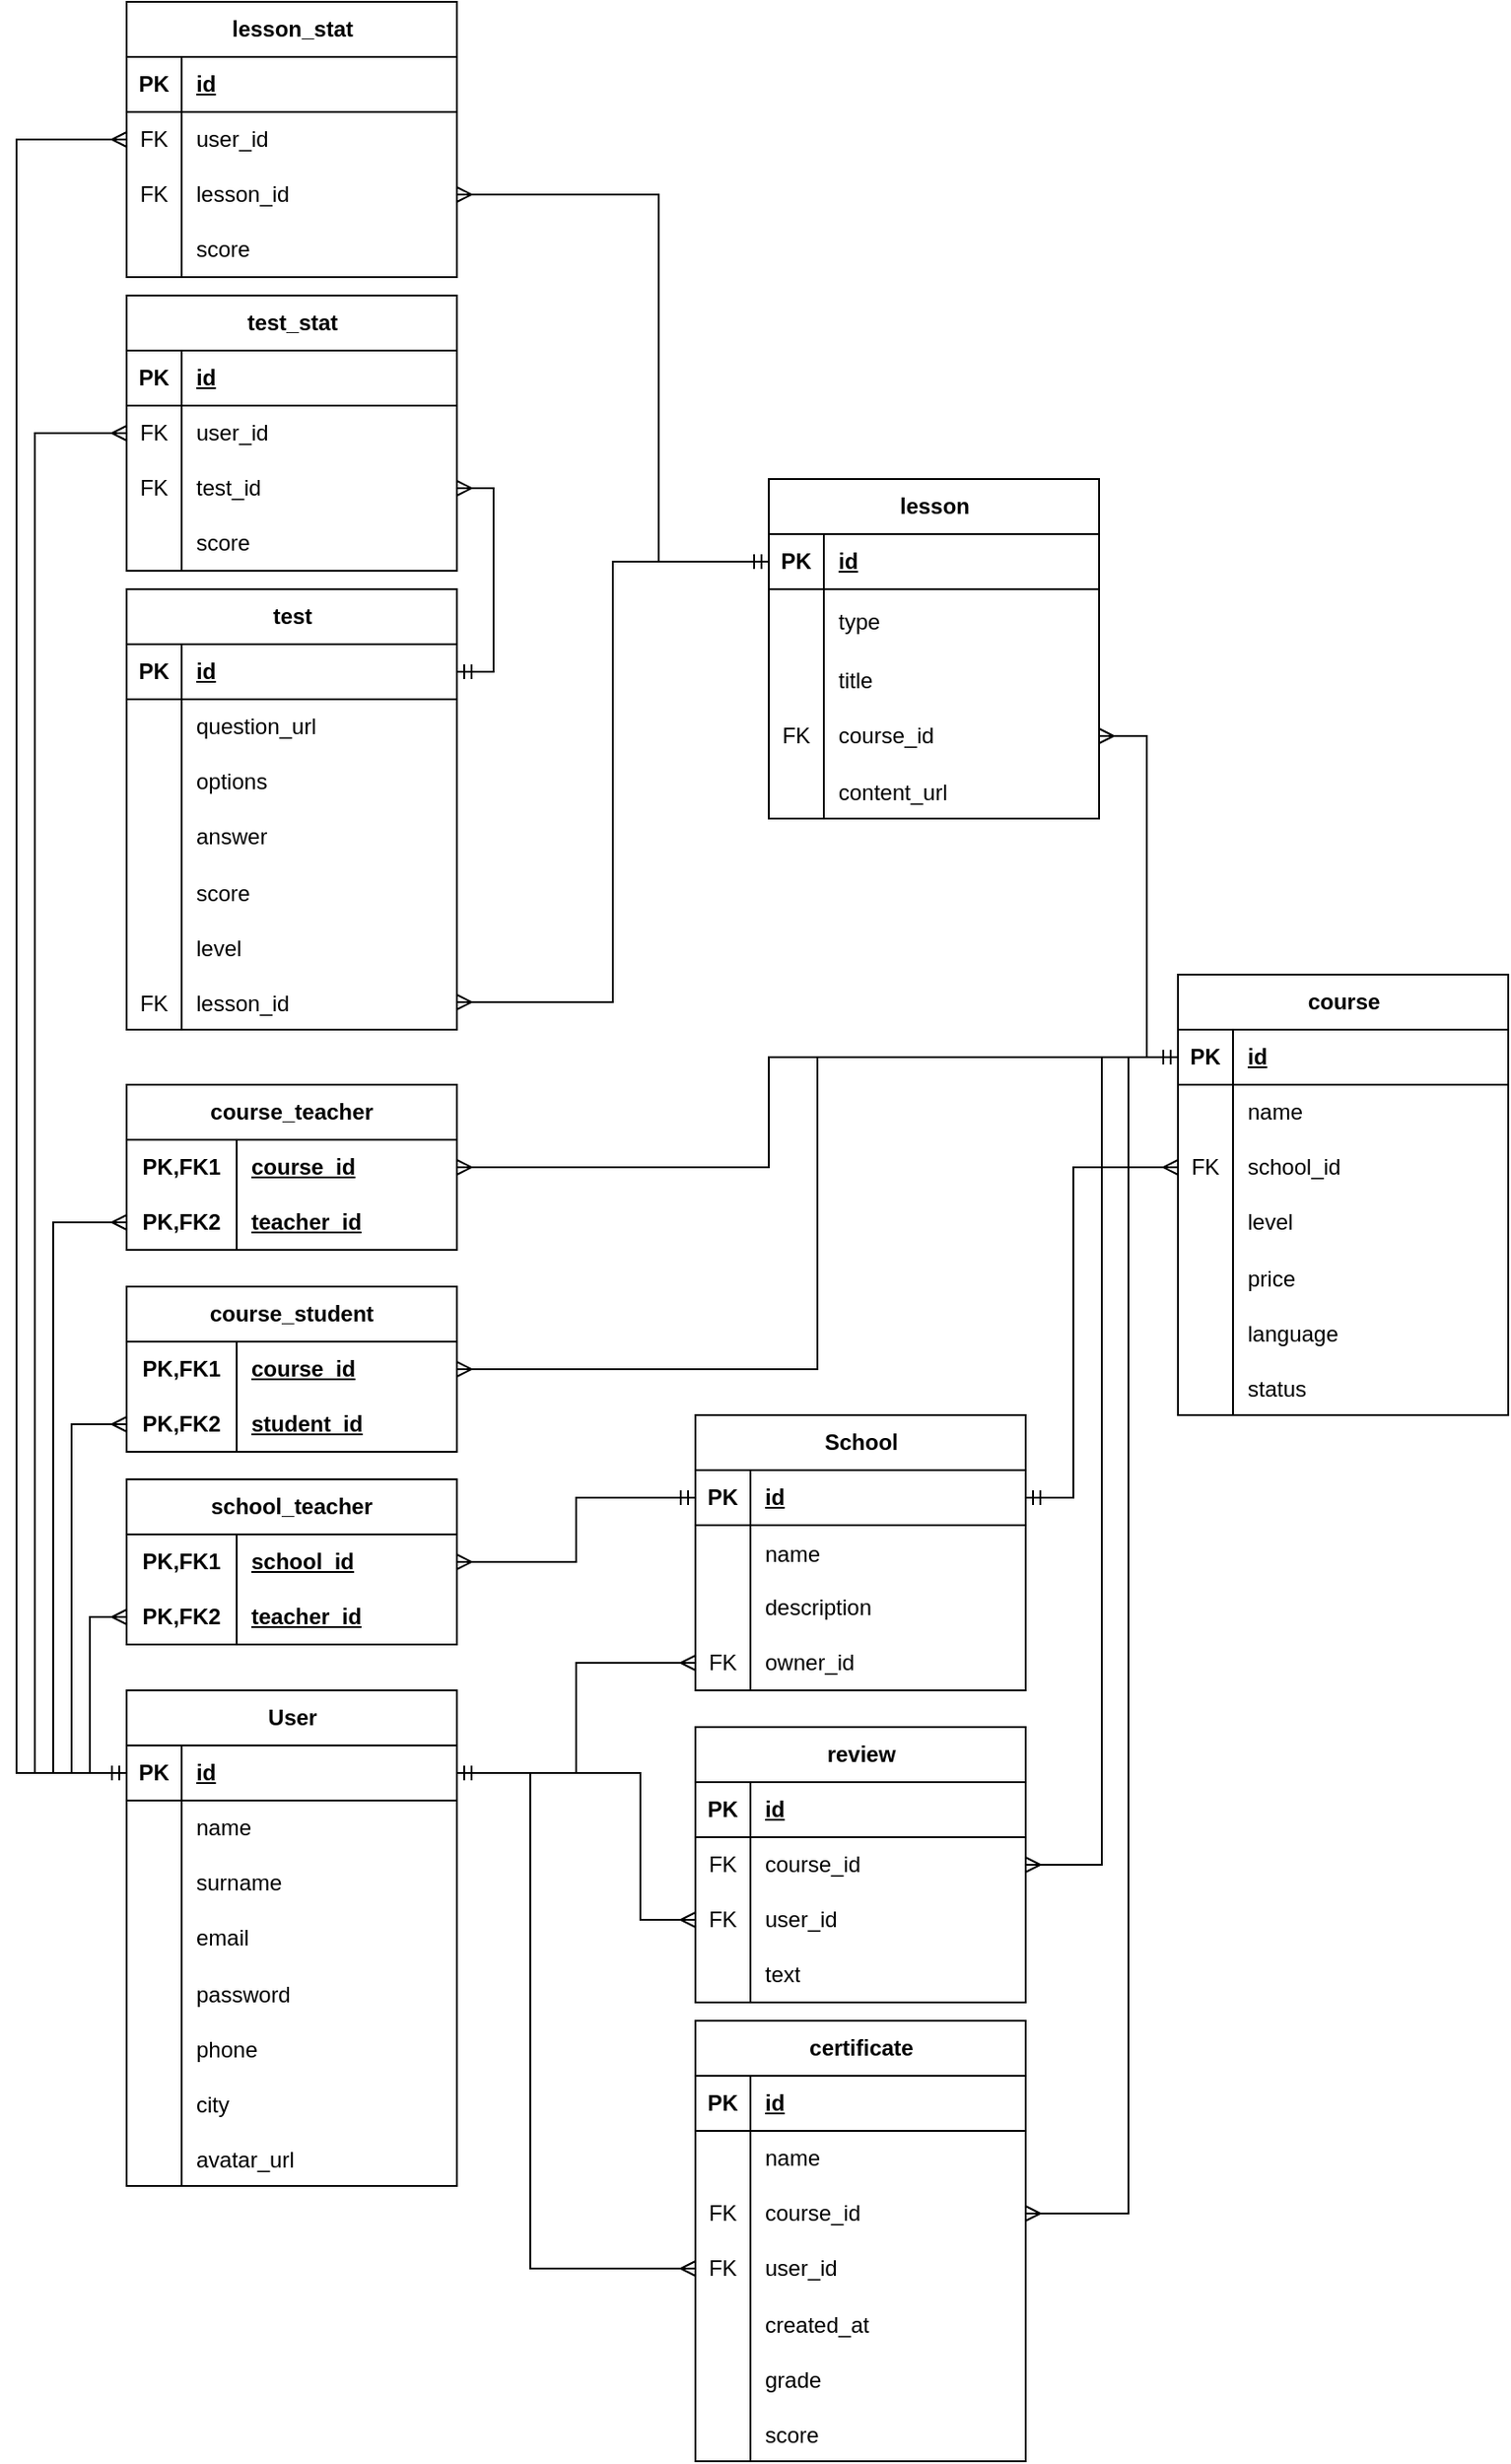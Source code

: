 <mxfile version="22.1.2" type="device">
  <diagram name="Page-1" id="A-SQCsdRuksYA9BK4_cV">
    <mxGraphModel dx="897" dy="1843" grid="1" gridSize="10" guides="1" tooltips="1" connect="1" arrows="1" fold="1" page="1" pageScale="1" pageWidth="827" pageHeight="1169" math="0" shadow="0">
      <root>
        <mxCell id="0" />
        <mxCell id="1" parent="0" />
        <mxCell id="XemkixgDmlyDDdTXv0fo-1" value="User" style="shape=table;startSize=30;container=1;collapsible=1;childLayout=tableLayout;fixedRows=1;rowLines=0;fontStyle=1;align=center;resizeLast=1;html=1;" parent="1" vertex="1">
          <mxGeometry x="74" y="749" width="180" height="270" as="geometry" />
        </mxCell>
        <mxCell id="XemkixgDmlyDDdTXv0fo-2" value="" style="shape=tableRow;horizontal=0;startSize=0;swimlaneHead=0;swimlaneBody=0;fillColor=none;collapsible=0;dropTarget=0;points=[[0,0.5],[1,0.5]];portConstraint=eastwest;top=0;left=0;right=0;bottom=1;" parent="XemkixgDmlyDDdTXv0fo-1" vertex="1">
          <mxGeometry y="30" width="180" height="30" as="geometry" />
        </mxCell>
        <mxCell id="XemkixgDmlyDDdTXv0fo-3" value="PK" style="shape=partialRectangle;connectable=0;fillColor=none;top=0;left=0;bottom=0;right=0;fontStyle=1;overflow=hidden;whiteSpace=wrap;html=1;" parent="XemkixgDmlyDDdTXv0fo-2" vertex="1">
          <mxGeometry width="30" height="30" as="geometry">
            <mxRectangle width="30" height="30" as="alternateBounds" />
          </mxGeometry>
        </mxCell>
        <mxCell id="XemkixgDmlyDDdTXv0fo-4" value="id" style="shape=partialRectangle;connectable=0;fillColor=none;top=0;left=0;bottom=0;right=0;align=left;spacingLeft=6;fontStyle=5;overflow=hidden;whiteSpace=wrap;html=1;" parent="XemkixgDmlyDDdTXv0fo-2" vertex="1">
          <mxGeometry x="30" width="150" height="30" as="geometry">
            <mxRectangle width="150" height="30" as="alternateBounds" />
          </mxGeometry>
        </mxCell>
        <mxCell id="XemkixgDmlyDDdTXv0fo-5" value="" style="shape=tableRow;horizontal=0;startSize=0;swimlaneHead=0;swimlaneBody=0;fillColor=none;collapsible=0;dropTarget=0;points=[[0,0.5],[1,0.5]];portConstraint=eastwest;top=0;left=0;right=0;bottom=0;" parent="XemkixgDmlyDDdTXv0fo-1" vertex="1">
          <mxGeometry y="60" width="180" height="30" as="geometry" />
        </mxCell>
        <mxCell id="XemkixgDmlyDDdTXv0fo-6" value="" style="shape=partialRectangle;connectable=0;fillColor=none;top=0;left=0;bottom=0;right=0;editable=1;overflow=hidden;whiteSpace=wrap;html=1;" parent="XemkixgDmlyDDdTXv0fo-5" vertex="1">
          <mxGeometry width="30" height="30" as="geometry">
            <mxRectangle width="30" height="30" as="alternateBounds" />
          </mxGeometry>
        </mxCell>
        <mxCell id="XemkixgDmlyDDdTXv0fo-7" value="name" style="shape=partialRectangle;connectable=0;fillColor=none;top=0;left=0;bottom=0;right=0;align=left;spacingLeft=6;overflow=hidden;whiteSpace=wrap;html=1;" parent="XemkixgDmlyDDdTXv0fo-5" vertex="1">
          <mxGeometry x="30" width="150" height="30" as="geometry">
            <mxRectangle width="150" height="30" as="alternateBounds" />
          </mxGeometry>
        </mxCell>
        <mxCell id="XemkixgDmlyDDdTXv0fo-8" value="" style="shape=tableRow;horizontal=0;startSize=0;swimlaneHead=0;swimlaneBody=0;fillColor=none;collapsible=0;dropTarget=0;points=[[0,0.5],[1,0.5]];portConstraint=eastwest;top=0;left=0;right=0;bottom=0;" parent="XemkixgDmlyDDdTXv0fo-1" vertex="1">
          <mxGeometry y="90" width="180" height="30" as="geometry" />
        </mxCell>
        <mxCell id="XemkixgDmlyDDdTXv0fo-9" value="" style="shape=partialRectangle;connectable=0;fillColor=none;top=0;left=0;bottom=0;right=0;editable=1;overflow=hidden;whiteSpace=wrap;html=1;" parent="XemkixgDmlyDDdTXv0fo-8" vertex="1">
          <mxGeometry width="30" height="30" as="geometry">
            <mxRectangle width="30" height="30" as="alternateBounds" />
          </mxGeometry>
        </mxCell>
        <mxCell id="XemkixgDmlyDDdTXv0fo-10" value="surname" style="shape=partialRectangle;connectable=0;fillColor=none;top=0;left=0;bottom=0;right=0;align=left;spacingLeft=6;overflow=hidden;whiteSpace=wrap;html=1;" parent="XemkixgDmlyDDdTXv0fo-8" vertex="1">
          <mxGeometry x="30" width="150" height="30" as="geometry">
            <mxRectangle width="150" height="30" as="alternateBounds" />
          </mxGeometry>
        </mxCell>
        <mxCell id="XemkixgDmlyDDdTXv0fo-11" value="" style="shape=tableRow;horizontal=0;startSize=0;swimlaneHead=0;swimlaneBody=0;fillColor=none;collapsible=0;dropTarget=0;points=[[0,0.5],[1,0.5]];portConstraint=eastwest;top=0;left=0;right=0;bottom=0;" parent="XemkixgDmlyDDdTXv0fo-1" vertex="1">
          <mxGeometry y="120" width="180" height="30" as="geometry" />
        </mxCell>
        <mxCell id="XemkixgDmlyDDdTXv0fo-12" value="" style="shape=partialRectangle;connectable=0;fillColor=none;top=0;left=0;bottom=0;right=0;editable=1;overflow=hidden;whiteSpace=wrap;html=1;" parent="XemkixgDmlyDDdTXv0fo-11" vertex="1">
          <mxGeometry width="30" height="30" as="geometry">
            <mxRectangle width="30" height="30" as="alternateBounds" />
          </mxGeometry>
        </mxCell>
        <mxCell id="XemkixgDmlyDDdTXv0fo-13" value="email" style="shape=partialRectangle;connectable=0;fillColor=none;top=0;left=0;bottom=0;right=0;align=left;spacingLeft=6;overflow=hidden;whiteSpace=wrap;html=1;" parent="XemkixgDmlyDDdTXv0fo-11" vertex="1">
          <mxGeometry x="30" width="150" height="30" as="geometry">
            <mxRectangle width="150" height="30" as="alternateBounds" />
          </mxGeometry>
        </mxCell>
        <mxCell id="XemkixgDmlyDDdTXv0fo-16" value="" style="shape=tableRow;horizontal=0;startSize=0;swimlaneHead=0;swimlaneBody=0;fillColor=none;collapsible=0;dropTarget=0;points=[[0,0.5],[1,0.5]];portConstraint=eastwest;top=0;left=0;right=0;bottom=0;" parent="XemkixgDmlyDDdTXv0fo-1" vertex="1">
          <mxGeometry y="150" width="180" height="30" as="geometry" />
        </mxCell>
        <mxCell id="XemkixgDmlyDDdTXv0fo-17" value="" style="shape=partialRectangle;connectable=0;fillColor=none;top=0;left=0;bottom=0;right=0;editable=1;overflow=hidden;" parent="XemkixgDmlyDDdTXv0fo-16" vertex="1">
          <mxGeometry width="30" height="30" as="geometry">
            <mxRectangle width="30" height="30" as="alternateBounds" />
          </mxGeometry>
        </mxCell>
        <mxCell id="XemkixgDmlyDDdTXv0fo-18" value="password" style="shape=partialRectangle;connectable=0;fillColor=none;top=0;left=0;bottom=0;right=0;align=left;spacingLeft=6;overflow=hidden;" parent="XemkixgDmlyDDdTXv0fo-16" vertex="1">
          <mxGeometry x="30" width="150" height="30" as="geometry">
            <mxRectangle width="150" height="30" as="alternateBounds" />
          </mxGeometry>
        </mxCell>
        <mxCell id="XemkixgDmlyDDdTXv0fo-22" value="" style="shape=tableRow;horizontal=0;startSize=0;swimlaneHead=0;swimlaneBody=0;fillColor=none;collapsible=0;dropTarget=0;points=[[0,0.5],[1,0.5]];portConstraint=eastwest;top=0;left=0;right=0;bottom=0;" parent="XemkixgDmlyDDdTXv0fo-1" vertex="1">
          <mxGeometry y="180" width="180" height="30" as="geometry" />
        </mxCell>
        <mxCell id="XemkixgDmlyDDdTXv0fo-23" value="" style="shape=partialRectangle;connectable=0;fillColor=none;top=0;left=0;bottom=0;right=0;editable=1;overflow=hidden;" parent="XemkixgDmlyDDdTXv0fo-22" vertex="1">
          <mxGeometry width="30" height="30" as="geometry">
            <mxRectangle width="30" height="30" as="alternateBounds" />
          </mxGeometry>
        </mxCell>
        <mxCell id="XemkixgDmlyDDdTXv0fo-24" value="phone" style="shape=partialRectangle;connectable=0;fillColor=none;top=0;left=0;bottom=0;right=0;align=left;spacingLeft=6;overflow=hidden;" parent="XemkixgDmlyDDdTXv0fo-22" vertex="1">
          <mxGeometry x="30" width="150" height="30" as="geometry">
            <mxRectangle width="150" height="30" as="alternateBounds" />
          </mxGeometry>
        </mxCell>
        <mxCell id="XemkixgDmlyDDdTXv0fo-25" value="" style="shape=tableRow;horizontal=0;startSize=0;swimlaneHead=0;swimlaneBody=0;fillColor=none;collapsible=0;dropTarget=0;points=[[0,0.5],[1,0.5]];portConstraint=eastwest;top=0;left=0;right=0;bottom=0;" parent="XemkixgDmlyDDdTXv0fo-1" vertex="1">
          <mxGeometry y="210" width="180" height="30" as="geometry" />
        </mxCell>
        <mxCell id="XemkixgDmlyDDdTXv0fo-26" value="" style="shape=partialRectangle;connectable=0;fillColor=none;top=0;left=0;bottom=0;right=0;editable=1;overflow=hidden;" parent="XemkixgDmlyDDdTXv0fo-25" vertex="1">
          <mxGeometry width="30" height="30" as="geometry">
            <mxRectangle width="30" height="30" as="alternateBounds" />
          </mxGeometry>
        </mxCell>
        <mxCell id="XemkixgDmlyDDdTXv0fo-27" value="city" style="shape=partialRectangle;connectable=0;fillColor=none;top=0;left=0;bottom=0;right=0;align=left;spacingLeft=6;overflow=hidden;" parent="XemkixgDmlyDDdTXv0fo-25" vertex="1">
          <mxGeometry x="30" width="150" height="30" as="geometry">
            <mxRectangle width="150" height="30" as="alternateBounds" />
          </mxGeometry>
        </mxCell>
        <mxCell id="XemkixgDmlyDDdTXv0fo-28" value="" style="shape=tableRow;horizontal=0;startSize=0;swimlaneHead=0;swimlaneBody=0;fillColor=none;collapsible=0;dropTarget=0;points=[[0,0.5],[1,0.5]];portConstraint=eastwest;top=0;left=0;right=0;bottom=0;" parent="XemkixgDmlyDDdTXv0fo-1" vertex="1">
          <mxGeometry y="240" width="180" height="30" as="geometry" />
        </mxCell>
        <mxCell id="XemkixgDmlyDDdTXv0fo-29" value="" style="shape=partialRectangle;connectable=0;fillColor=none;top=0;left=0;bottom=0;right=0;editable=1;overflow=hidden;" parent="XemkixgDmlyDDdTXv0fo-28" vertex="1">
          <mxGeometry width="30" height="30" as="geometry">
            <mxRectangle width="30" height="30" as="alternateBounds" />
          </mxGeometry>
        </mxCell>
        <mxCell id="XemkixgDmlyDDdTXv0fo-30" value="avatar_url" style="shape=partialRectangle;connectable=0;fillColor=none;top=0;left=0;bottom=0;right=0;align=left;spacingLeft=6;overflow=hidden;" parent="XemkixgDmlyDDdTXv0fo-28" vertex="1">
          <mxGeometry x="30" width="150" height="30" as="geometry">
            <mxRectangle width="150" height="30" as="alternateBounds" />
          </mxGeometry>
        </mxCell>
        <mxCell id="XemkixgDmlyDDdTXv0fo-31" value="School" style="shape=table;startSize=30;container=1;collapsible=1;childLayout=tableLayout;fixedRows=1;rowLines=0;fontStyle=1;align=center;resizeLast=1;html=1;" parent="1" vertex="1">
          <mxGeometry x="384" y="599" width="180" height="150" as="geometry" />
        </mxCell>
        <mxCell id="XemkixgDmlyDDdTXv0fo-32" value="" style="shape=tableRow;horizontal=0;startSize=0;swimlaneHead=0;swimlaneBody=0;fillColor=none;collapsible=0;dropTarget=0;points=[[0,0.5],[1,0.5]];portConstraint=eastwest;top=0;left=0;right=0;bottom=1;" parent="XemkixgDmlyDDdTXv0fo-31" vertex="1">
          <mxGeometry y="30" width="180" height="30" as="geometry" />
        </mxCell>
        <mxCell id="XemkixgDmlyDDdTXv0fo-33" value="PK" style="shape=partialRectangle;connectable=0;fillColor=none;top=0;left=0;bottom=0;right=0;fontStyle=1;overflow=hidden;whiteSpace=wrap;html=1;" parent="XemkixgDmlyDDdTXv0fo-32" vertex="1">
          <mxGeometry width="30" height="30" as="geometry">
            <mxRectangle width="30" height="30" as="alternateBounds" />
          </mxGeometry>
        </mxCell>
        <mxCell id="XemkixgDmlyDDdTXv0fo-34" value="id" style="shape=partialRectangle;connectable=0;fillColor=none;top=0;left=0;bottom=0;right=0;align=left;spacingLeft=6;fontStyle=5;overflow=hidden;whiteSpace=wrap;html=1;" parent="XemkixgDmlyDDdTXv0fo-32" vertex="1">
          <mxGeometry x="30" width="150" height="30" as="geometry">
            <mxRectangle width="150" height="30" as="alternateBounds" />
          </mxGeometry>
        </mxCell>
        <mxCell id="BrbtL6MRjywOUpfM2zbJ-1" value="" style="shape=tableRow;horizontal=0;startSize=0;swimlaneHead=0;swimlaneBody=0;fillColor=none;collapsible=0;dropTarget=0;points=[[0,0.5],[1,0.5]];portConstraint=eastwest;top=0;left=0;right=0;bottom=0;" parent="XemkixgDmlyDDdTXv0fo-31" vertex="1">
          <mxGeometry y="60" width="180" height="30" as="geometry" />
        </mxCell>
        <mxCell id="BrbtL6MRjywOUpfM2zbJ-2" value="" style="shape=partialRectangle;connectable=0;fillColor=none;top=0;left=0;bottom=0;right=0;editable=1;overflow=hidden;" parent="BrbtL6MRjywOUpfM2zbJ-1" vertex="1">
          <mxGeometry width="30" height="30" as="geometry">
            <mxRectangle width="30" height="30" as="alternateBounds" />
          </mxGeometry>
        </mxCell>
        <mxCell id="BrbtL6MRjywOUpfM2zbJ-3" value="name" style="shape=partialRectangle;connectable=0;fillColor=none;top=0;left=0;bottom=0;right=0;align=left;spacingLeft=6;overflow=hidden;" parent="BrbtL6MRjywOUpfM2zbJ-1" vertex="1">
          <mxGeometry x="30" width="150" height="30" as="geometry">
            <mxRectangle width="150" height="30" as="alternateBounds" />
          </mxGeometry>
        </mxCell>
        <mxCell id="XemkixgDmlyDDdTXv0fo-35" value="" style="shape=tableRow;horizontal=0;startSize=0;swimlaneHead=0;swimlaneBody=0;fillColor=none;collapsible=0;dropTarget=0;points=[[0,0.5],[1,0.5]];portConstraint=eastwest;top=0;left=0;right=0;bottom=0;" parent="XemkixgDmlyDDdTXv0fo-31" vertex="1">
          <mxGeometry y="90" width="180" height="30" as="geometry" />
        </mxCell>
        <mxCell id="XemkixgDmlyDDdTXv0fo-36" value="" style="shape=partialRectangle;connectable=0;fillColor=none;top=0;left=0;bottom=0;right=0;editable=1;overflow=hidden;whiteSpace=wrap;html=1;" parent="XemkixgDmlyDDdTXv0fo-35" vertex="1">
          <mxGeometry width="30" height="30" as="geometry">
            <mxRectangle width="30" height="30" as="alternateBounds" />
          </mxGeometry>
        </mxCell>
        <mxCell id="XemkixgDmlyDDdTXv0fo-37" value="description" style="shape=partialRectangle;connectable=0;fillColor=none;top=0;left=0;bottom=0;right=0;align=left;spacingLeft=6;overflow=hidden;whiteSpace=wrap;html=1;" parent="XemkixgDmlyDDdTXv0fo-35" vertex="1">
          <mxGeometry x="30" width="150" height="30" as="geometry">
            <mxRectangle width="150" height="30" as="alternateBounds" />
          </mxGeometry>
        </mxCell>
        <mxCell id="XemkixgDmlyDDdTXv0fo-38" value="" style="shape=tableRow;horizontal=0;startSize=0;swimlaneHead=0;swimlaneBody=0;fillColor=none;collapsible=0;dropTarget=0;points=[[0,0.5],[1,0.5]];portConstraint=eastwest;top=0;left=0;right=0;bottom=0;" parent="XemkixgDmlyDDdTXv0fo-31" vertex="1">
          <mxGeometry y="120" width="180" height="30" as="geometry" />
        </mxCell>
        <mxCell id="XemkixgDmlyDDdTXv0fo-39" value="FK" style="shape=partialRectangle;connectable=0;fillColor=none;top=0;left=0;bottom=0;right=0;editable=1;overflow=hidden;whiteSpace=wrap;html=1;" parent="XemkixgDmlyDDdTXv0fo-38" vertex="1">
          <mxGeometry width="30" height="30" as="geometry">
            <mxRectangle width="30" height="30" as="alternateBounds" />
          </mxGeometry>
        </mxCell>
        <mxCell id="XemkixgDmlyDDdTXv0fo-40" value="owner_id" style="shape=partialRectangle;connectable=0;fillColor=none;top=0;left=0;bottom=0;right=0;align=left;spacingLeft=6;overflow=hidden;whiteSpace=wrap;html=1;" parent="XemkixgDmlyDDdTXv0fo-38" vertex="1">
          <mxGeometry x="30" width="150" height="30" as="geometry">
            <mxRectangle width="150" height="30" as="alternateBounds" />
          </mxGeometry>
        </mxCell>
        <mxCell id="XemkixgDmlyDDdTXv0fo-83" value="test" style="shape=table;startSize=30;container=1;collapsible=1;childLayout=tableLayout;fixedRows=1;rowLines=0;fontStyle=1;align=center;resizeLast=1;html=1;" parent="1" vertex="1">
          <mxGeometry x="74" y="149" width="180" height="240" as="geometry" />
        </mxCell>
        <mxCell id="XemkixgDmlyDDdTXv0fo-84" value="" style="shape=tableRow;horizontal=0;startSize=0;swimlaneHead=0;swimlaneBody=0;fillColor=none;collapsible=0;dropTarget=0;points=[[0,0.5],[1,0.5]];portConstraint=eastwest;top=0;left=0;right=0;bottom=1;" parent="XemkixgDmlyDDdTXv0fo-83" vertex="1">
          <mxGeometry y="30" width="180" height="30" as="geometry" />
        </mxCell>
        <mxCell id="XemkixgDmlyDDdTXv0fo-85" value="PK" style="shape=partialRectangle;connectable=0;fillColor=none;top=0;left=0;bottom=0;right=0;fontStyle=1;overflow=hidden;whiteSpace=wrap;html=1;" parent="XemkixgDmlyDDdTXv0fo-84" vertex="1">
          <mxGeometry width="30" height="30" as="geometry">
            <mxRectangle width="30" height="30" as="alternateBounds" />
          </mxGeometry>
        </mxCell>
        <mxCell id="XemkixgDmlyDDdTXv0fo-86" value="id" style="shape=partialRectangle;connectable=0;fillColor=none;top=0;left=0;bottom=0;right=0;align=left;spacingLeft=6;fontStyle=5;overflow=hidden;whiteSpace=wrap;html=1;" parent="XemkixgDmlyDDdTXv0fo-84" vertex="1">
          <mxGeometry x="30" width="150" height="30" as="geometry">
            <mxRectangle width="150" height="30" as="alternateBounds" />
          </mxGeometry>
        </mxCell>
        <mxCell id="XemkixgDmlyDDdTXv0fo-87" value="" style="shape=tableRow;horizontal=0;startSize=0;swimlaneHead=0;swimlaneBody=0;fillColor=none;collapsible=0;dropTarget=0;points=[[0,0.5],[1,0.5]];portConstraint=eastwest;top=0;left=0;right=0;bottom=0;" parent="XemkixgDmlyDDdTXv0fo-83" vertex="1">
          <mxGeometry y="60" width="180" height="30" as="geometry" />
        </mxCell>
        <mxCell id="XemkixgDmlyDDdTXv0fo-88" value="" style="shape=partialRectangle;connectable=0;fillColor=none;top=0;left=0;bottom=0;right=0;editable=1;overflow=hidden;whiteSpace=wrap;html=1;" parent="XemkixgDmlyDDdTXv0fo-87" vertex="1">
          <mxGeometry width="30" height="30" as="geometry">
            <mxRectangle width="30" height="30" as="alternateBounds" />
          </mxGeometry>
        </mxCell>
        <mxCell id="XemkixgDmlyDDdTXv0fo-89" value="question_url" style="shape=partialRectangle;connectable=0;fillColor=none;top=0;left=0;bottom=0;right=0;align=left;spacingLeft=6;overflow=hidden;whiteSpace=wrap;html=1;" parent="XemkixgDmlyDDdTXv0fo-87" vertex="1">
          <mxGeometry x="30" width="150" height="30" as="geometry">
            <mxRectangle width="150" height="30" as="alternateBounds" />
          </mxGeometry>
        </mxCell>
        <mxCell id="XemkixgDmlyDDdTXv0fo-90" value="" style="shape=tableRow;horizontal=0;startSize=0;swimlaneHead=0;swimlaneBody=0;fillColor=none;collapsible=0;dropTarget=0;points=[[0,0.5],[1,0.5]];portConstraint=eastwest;top=0;left=0;right=0;bottom=0;" parent="XemkixgDmlyDDdTXv0fo-83" vertex="1">
          <mxGeometry y="90" width="180" height="30" as="geometry" />
        </mxCell>
        <mxCell id="XemkixgDmlyDDdTXv0fo-91" value="" style="shape=partialRectangle;connectable=0;fillColor=none;top=0;left=0;bottom=0;right=0;editable=1;overflow=hidden;whiteSpace=wrap;html=1;" parent="XemkixgDmlyDDdTXv0fo-90" vertex="1">
          <mxGeometry width="30" height="30" as="geometry">
            <mxRectangle width="30" height="30" as="alternateBounds" />
          </mxGeometry>
        </mxCell>
        <mxCell id="XemkixgDmlyDDdTXv0fo-92" value="options" style="shape=partialRectangle;connectable=0;fillColor=none;top=0;left=0;bottom=0;right=0;align=left;spacingLeft=6;overflow=hidden;whiteSpace=wrap;html=1;" parent="XemkixgDmlyDDdTXv0fo-90" vertex="1">
          <mxGeometry x="30" width="150" height="30" as="geometry">
            <mxRectangle width="150" height="30" as="alternateBounds" />
          </mxGeometry>
        </mxCell>
        <mxCell id="XemkixgDmlyDDdTXv0fo-93" value="" style="shape=tableRow;horizontal=0;startSize=0;swimlaneHead=0;swimlaneBody=0;fillColor=none;collapsible=0;dropTarget=0;points=[[0,0.5],[1,0.5]];portConstraint=eastwest;top=0;left=0;right=0;bottom=0;" parent="XemkixgDmlyDDdTXv0fo-83" vertex="1">
          <mxGeometry y="120" width="180" height="30" as="geometry" />
        </mxCell>
        <mxCell id="XemkixgDmlyDDdTXv0fo-94" value="" style="shape=partialRectangle;connectable=0;fillColor=none;top=0;left=0;bottom=0;right=0;editable=1;overflow=hidden;whiteSpace=wrap;html=1;" parent="XemkixgDmlyDDdTXv0fo-93" vertex="1">
          <mxGeometry width="30" height="30" as="geometry">
            <mxRectangle width="30" height="30" as="alternateBounds" />
          </mxGeometry>
        </mxCell>
        <mxCell id="XemkixgDmlyDDdTXv0fo-95" value="answer" style="shape=partialRectangle;connectable=0;fillColor=none;top=0;left=0;bottom=0;right=0;align=left;spacingLeft=6;overflow=hidden;whiteSpace=wrap;html=1;" parent="XemkixgDmlyDDdTXv0fo-93" vertex="1">
          <mxGeometry x="30" width="150" height="30" as="geometry">
            <mxRectangle width="150" height="30" as="alternateBounds" />
          </mxGeometry>
        </mxCell>
        <mxCell id="XemkixgDmlyDDdTXv0fo-102" value="" style="shape=tableRow;horizontal=0;startSize=0;swimlaneHead=0;swimlaneBody=0;fillColor=none;collapsible=0;dropTarget=0;points=[[0,0.5],[1,0.5]];portConstraint=eastwest;top=0;left=0;right=0;bottom=0;" parent="XemkixgDmlyDDdTXv0fo-83" vertex="1">
          <mxGeometry y="150" width="180" height="30" as="geometry" />
        </mxCell>
        <mxCell id="XemkixgDmlyDDdTXv0fo-103" value="" style="shape=partialRectangle;connectable=0;fillColor=none;top=0;left=0;bottom=0;right=0;editable=1;overflow=hidden;" parent="XemkixgDmlyDDdTXv0fo-102" vertex="1">
          <mxGeometry width="30" height="30" as="geometry">
            <mxRectangle width="30" height="30" as="alternateBounds" />
          </mxGeometry>
        </mxCell>
        <mxCell id="XemkixgDmlyDDdTXv0fo-104" value="score" style="shape=partialRectangle;connectable=0;fillColor=none;top=0;left=0;bottom=0;right=0;align=left;spacingLeft=6;overflow=hidden;" parent="XemkixgDmlyDDdTXv0fo-102" vertex="1">
          <mxGeometry x="30" width="150" height="30" as="geometry">
            <mxRectangle width="150" height="30" as="alternateBounds" />
          </mxGeometry>
        </mxCell>
        <mxCell id="XemkixgDmlyDDdTXv0fo-105" value="" style="shape=tableRow;horizontal=0;startSize=0;swimlaneHead=0;swimlaneBody=0;fillColor=none;collapsible=0;dropTarget=0;points=[[0,0.5],[1,0.5]];portConstraint=eastwest;top=0;left=0;right=0;bottom=0;" parent="XemkixgDmlyDDdTXv0fo-83" vertex="1">
          <mxGeometry y="180" width="180" height="30" as="geometry" />
        </mxCell>
        <mxCell id="XemkixgDmlyDDdTXv0fo-106" value="" style="shape=partialRectangle;connectable=0;fillColor=none;top=0;left=0;bottom=0;right=0;editable=1;overflow=hidden;" parent="XemkixgDmlyDDdTXv0fo-105" vertex="1">
          <mxGeometry width="30" height="30" as="geometry">
            <mxRectangle width="30" height="30" as="alternateBounds" />
          </mxGeometry>
        </mxCell>
        <mxCell id="XemkixgDmlyDDdTXv0fo-107" value="level" style="shape=partialRectangle;connectable=0;fillColor=none;top=0;left=0;bottom=0;right=0;align=left;spacingLeft=6;overflow=hidden;" parent="XemkixgDmlyDDdTXv0fo-105" vertex="1">
          <mxGeometry x="30" width="150" height="30" as="geometry">
            <mxRectangle width="150" height="30" as="alternateBounds" />
          </mxGeometry>
        </mxCell>
        <mxCell id="XemkixgDmlyDDdTXv0fo-99" value="" style="shape=tableRow;horizontal=0;startSize=0;swimlaneHead=0;swimlaneBody=0;fillColor=none;collapsible=0;dropTarget=0;points=[[0,0.5],[1,0.5]];portConstraint=eastwest;top=0;left=0;right=0;bottom=0;" parent="XemkixgDmlyDDdTXv0fo-83" vertex="1">
          <mxGeometry y="210" width="180" height="30" as="geometry" />
        </mxCell>
        <mxCell id="XemkixgDmlyDDdTXv0fo-100" value="FK" style="shape=partialRectangle;connectable=0;fillColor=none;top=0;left=0;bottom=0;right=0;editable=1;overflow=hidden;" parent="XemkixgDmlyDDdTXv0fo-99" vertex="1">
          <mxGeometry width="30" height="30" as="geometry">
            <mxRectangle width="30" height="30" as="alternateBounds" />
          </mxGeometry>
        </mxCell>
        <mxCell id="XemkixgDmlyDDdTXv0fo-101" value="lesson_id" style="shape=partialRectangle;connectable=0;fillColor=none;top=0;left=0;bottom=0;right=0;align=left;spacingLeft=6;overflow=hidden;" parent="XemkixgDmlyDDdTXv0fo-99" vertex="1">
          <mxGeometry x="30" width="150" height="30" as="geometry">
            <mxRectangle width="150" height="30" as="alternateBounds" />
          </mxGeometry>
        </mxCell>
        <mxCell id="XemkixgDmlyDDdTXv0fo-108" value="test_stat" style="shape=table;startSize=30;container=1;collapsible=1;childLayout=tableLayout;fixedRows=1;rowLines=0;fontStyle=1;align=center;resizeLast=1;html=1;" parent="1" vertex="1">
          <mxGeometry x="74" y="-11" width="180" height="150" as="geometry" />
        </mxCell>
        <mxCell id="XemkixgDmlyDDdTXv0fo-109" value="" style="shape=tableRow;horizontal=0;startSize=0;swimlaneHead=0;swimlaneBody=0;fillColor=none;collapsible=0;dropTarget=0;points=[[0,0.5],[1,0.5]];portConstraint=eastwest;top=0;left=0;right=0;bottom=1;" parent="XemkixgDmlyDDdTXv0fo-108" vertex="1">
          <mxGeometry y="30" width="180" height="30" as="geometry" />
        </mxCell>
        <mxCell id="XemkixgDmlyDDdTXv0fo-110" value="PK" style="shape=partialRectangle;connectable=0;fillColor=none;top=0;left=0;bottom=0;right=0;fontStyle=1;overflow=hidden;whiteSpace=wrap;html=1;" parent="XemkixgDmlyDDdTXv0fo-109" vertex="1">
          <mxGeometry width="30" height="30" as="geometry">
            <mxRectangle width="30" height="30" as="alternateBounds" />
          </mxGeometry>
        </mxCell>
        <mxCell id="XemkixgDmlyDDdTXv0fo-111" value="id" style="shape=partialRectangle;connectable=0;fillColor=none;top=0;left=0;bottom=0;right=0;align=left;spacingLeft=6;fontStyle=5;overflow=hidden;whiteSpace=wrap;html=1;" parent="XemkixgDmlyDDdTXv0fo-109" vertex="1">
          <mxGeometry x="30" width="150" height="30" as="geometry">
            <mxRectangle width="150" height="30" as="alternateBounds" />
          </mxGeometry>
        </mxCell>
        <mxCell id="XemkixgDmlyDDdTXv0fo-112" value="" style="shape=tableRow;horizontal=0;startSize=0;swimlaneHead=0;swimlaneBody=0;fillColor=none;collapsible=0;dropTarget=0;points=[[0,0.5],[1,0.5]];portConstraint=eastwest;top=0;left=0;right=0;bottom=0;" parent="XemkixgDmlyDDdTXv0fo-108" vertex="1">
          <mxGeometry y="60" width="180" height="30" as="geometry" />
        </mxCell>
        <mxCell id="XemkixgDmlyDDdTXv0fo-113" value="FK" style="shape=partialRectangle;connectable=0;fillColor=none;top=0;left=0;bottom=0;right=0;editable=1;overflow=hidden;whiteSpace=wrap;html=1;" parent="XemkixgDmlyDDdTXv0fo-112" vertex="1">
          <mxGeometry width="30" height="30" as="geometry">
            <mxRectangle width="30" height="30" as="alternateBounds" />
          </mxGeometry>
        </mxCell>
        <mxCell id="XemkixgDmlyDDdTXv0fo-114" value="user_id" style="shape=partialRectangle;connectable=0;fillColor=none;top=0;left=0;bottom=0;right=0;align=left;spacingLeft=6;overflow=hidden;whiteSpace=wrap;html=1;" parent="XemkixgDmlyDDdTXv0fo-112" vertex="1">
          <mxGeometry x="30" width="150" height="30" as="geometry">
            <mxRectangle width="150" height="30" as="alternateBounds" />
          </mxGeometry>
        </mxCell>
        <mxCell id="XemkixgDmlyDDdTXv0fo-115" value="" style="shape=tableRow;horizontal=0;startSize=0;swimlaneHead=0;swimlaneBody=0;fillColor=none;collapsible=0;dropTarget=0;points=[[0,0.5],[1,0.5]];portConstraint=eastwest;top=0;left=0;right=0;bottom=0;" parent="XemkixgDmlyDDdTXv0fo-108" vertex="1">
          <mxGeometry y="90" width="180" height="30" as="geometry" />
        </mxCell>
        <mxCell id="XemkixgDmlyDDdTXv0fo-116" value="FK" style="shape=partialRectangle;connectable=0;fillColor=none;top=0;left=0;bottom=0;right=0;editable=1;overflow=hidden;whiteSpace=wrap;html=1;" parent="XemkixgDmlyDDdTXv0fo-115" vertex="1">
          <mxGeometry width="30" height="30" as="geometry">
            <mxRectangle width="30" height="30" as="alternateBounds" />
          </mxGeometry>
        </mxCell>
        <mxCell id="XemkixgDmlyDDdTXv0fo-117" value="test_id" style="shape=partialRectangle;connectable=0;fillColor=none;top=0;left=0;bottom=0;right=0;align=left;spacingLeft=6;overflow=hidden;whiteSpace=wrap;html=1;" parent="XemkixgDmlyDDdTXv0fo-115" vertex="1">
          <mxGeometry x="30" width="150" height="30" as="geometry">
            <mxRectangle width="150" height="30" as="alternateBounds" />
          </mxGeometry>
        </mxCell>
        <mxCell id="XemkixgDmlyDDdTXv0fo-118" value="" style="shape=tableRow;horizontal=0;startSize=0;swimlaneHead=0;swimlaneBody=0;fillColor=none;collapsible=0;dropTarget=0;points=[[0,0.5],[1,0.5]];portConstraint=eastwest;top=0;left=0;right=0;bottom=0;" parent="XemkixgDmlyDDdTXv0fo-108" vertex="1">
          <mxGeometry y="120" width="180" height="30" as="geometry" />
        </mxCell>
        <mxCell id="XemkixgDmlyDDdTXv0fo-119" value="" style="shape=partialRectangle;connectable=0;fillColor=none;top=0;left=0;bottom=0;right=0;editable=1;overflow=hidden;whiteSpace=wrap;html=1;" parent="XemkixgDmlyDDdTXv0fo-118" vertex="1">
          <mxGeometry width="30" height="30" as="geometry">
            <mxRectangle width="30" height="30" as="alternateBounds" />
          </mxGeometry>
        </mxCell>
        <mxCell id="XemkixgDmlyDDdTXv0fo-120" value="score" style="shape=partialRectangle;connectable=0;fillColor=none;top=0;left=0;bottom=0;right=0;align=left;spacingLeft=6;overflow=hidden;whiteSpace=wrap;html=1;" parent="XemkixgDmlyDDdTXv0fo-118" vertex="1">
          <mxGeometry x="30" width="150" height="30" as="geometry">
            <mxRectangle width="150" height="30" as="alternateBounds" />
          </mxGeometry>
        </mxCell>
        <mxCell id="XemkixgDmlyDDdTXv0fo-121" value="lesson_stat" style="shape=table;startSize=30;container=1;collapsible=1;childLayout=tableLayout;fixedRows=1;rowLines=0;fontStyle=1;align=center;resizeLast=1;html=1;" parent="1" vertex="1">
          <mxGeometry x="74" y="-171" width="180" height="150" as="geometry" />
        </mxCell>
        <mxCell id="XemkixgDmlyDDdTXv0fo-122" value="" style="shape=tableRow;horizontal=0;startSize=0;swimlaneHead=0;swimlaneBody=0;fillColor=none;collapsible=0;dropTarget=0;points=[[0,0.5],[1,0.5]];portConstraint=eastwest;top=0;left=0;right=0;bottom=1;" parent="XemkixgDmlyDDdTXv0fo-121" vertex="1">
          <mxGeometry y="30" width="180" height="30" as="geometry" />
        </mxCell>
        <mxCell id="XemkixgDmlyDDdTXv0fo-123" value="PK" style="shape=partialRectangle;connectable=0;fillColor=none;top=0;left=0;bottom=0;right=0;fontStyle=1;overflow=hidden;whiteSpace=wrap;html=1;" parent="XemkixgDmlyDDdTXv0fo-122" vertex="1">
          <mxGeometry width="30" height="30" as="geometry">
            <mxRectangle width="30" height="30" as="alternateBounds" />
          </mxGeometry>
        </mxCell>
        <mxCell id="XemkixgDmlyDDdTXv0fo-124" value="id" style="shape=partialRectangle;connectable=0;fillColor=none;top=0;left=0;bottom=0;right=0;align=left;spacingLeft=6;fontStyle=5;overflow=hidden;whiteSpace=wrap;html=1;" parent="XemkixgDmlyDDdTXv0fo-122" vertex="1">
          <mxGeometry x="30" width="150" height="30" as="geometry">
            <mxRectangle width="150" height="30" as="alternateBounds" />
          </mxGeometry>
        </mxCell>
        <mxCell id="XemkixgDmlyDDdTXv0fo-125" value="" style="shape=tableRow;horizontal=0;startSize=0;swimlaneHead=0;swimlaneBody=0;fillColor=none;collapsible=0;dropTarget=0;points=[[0,0.5],[1,0.5]];portConstraint=eastwest;top=0;left=0;right=0;bottom=0;" parent="XemkixgDmlyDDdTXv0fo-121" vertex="1">
          <mxGeometry y="60" width="180" height="30" as="geometry" />
        </mxCell>
        <mxCell id="XemkixgDmlyDDdTXv0fo-126" value="FK" style="shape=partialRectangle;connectable=0;fillColor=none;top=0;left=0;bottom=0;right=0;editable=1;overflow=hidden;whiteSpace=wrap;html=1;" parent="XemkixgDmlyDDdTXv0fo-125" vertex="1">
          <mxGeometry width="30" height="30" as="geometry">
            <mxRectangle width="30" height="30" as="alternateBounds" />
          </mxGeometry>
        </mxCell>
        <mxCell id="XemkixgDmlyDDdTXv0fo-127" value="user_id" style="shape=partialRectangle;connectable=0;fillColor=none;top=0;left=0;bottom=0;right=0;align=left;spacingLeft=6;overflow=hidden;whiteSpace=wrap;html=1;" parent="XemkixgDmlyDDdTXv0fo-125" vertex="1">
          <mxGeometry x="30" width="150" height="30" as="geometry">
            <mxRectangle width="150" height="30" as="alternateBounds" />
          </mxGeometry>
        </mxCell>
        <mxCell id="XemkixgDmlyDDdTXv0fo-128" value="" style="shape=tableRow;horizontal=0;startSize=0;swimlaneHead=0;swimlaneBody=0;fillColor=none;collapsible=0;dropTarget=0;points=[[0,0.5],[1,0.5]];portConstraint=eastwest;top=0;left=0;right=0;bottom=0;" parent="XemkixgDmlyDDdTXv0fo-121" vertex="1">
          <mxGeometry y="90" width="180" height="30" as="geometry" />
        </mxCell>
        <mxCell id="XemkixgDmlyDDdTXv0fo-129" value="FK" style="shape=partialRectangle;connectable=0;fillColor=none;top=0;left=0;bottom=0;right=0;editable=1;overflow=hidden;whiteSpace=wrap;html=1;" parent="XemkixgDmlyDDdTXv0fo-128" vertex="1">
          <mxGeometry width="30" height="30" as="geometry">
            <mxRectangle width="30" height="30" as="alternateBounds" />
          </mxGeometry>
        </mxCell>
        <mxCell id="XemkixgDmlyDDdTXv0fo-130" value="lesson_id" style="shape=partialRectangle;connectable=0;fillColor=none;top=0;left=0;bottom=0;right=0;align=left;spacingLeft=6;overflow=hidden;whiteSpace=wrap;html=1;" parent="XemkixgDmlyDDdTXv0fo-128" vertex="1">
          <mxGeometry x="30" width="150" height="30" as="geometry">
            <mxRectangle width="150" height="30" as="alternateBounds" />
          </mxGeometry>
        </mxCell>
        <mxCell id="XemkixgDmlyDDdTXv0fo-131" value="" style="shape=tableRow;horizontal=0;startSize=0;swimlaneHead=0;swimlaneBody=0;fillColor=none;collapsible=0;dropTarget=0;points=[[0,0.5],[1,0.5]];portConstraint=eastwest;top=0;left=0;right=0;bottom=0;" parent="XemkixgDmlyDDdTXv0fo-121" vertex="1">
          <mxGeometry y="120" width="180" height="30" as="geometry" />
        </mxCell>
        <mxCell id="XemkixgDmlyDDdTXv0fo-132" value="" style="shape=partialRectangle;connectable=0;fillColor=none;top=0;left=0;bottom=0;right=0;editable=1;overflow=hidden;whiteSpace=wrap;html=1;" parent="XemkixgDmlyDDdTXv0fo-131" vertex="1">
          <mxGeometry width="30" height="30" as="geometry">
            <mxRectangle width="30" height="30" as="alternateBounds" />
          </mxGeometry>
        </mxCell>
        <mxCell id="XemkixgDmlyDDdTXv0fo-133" value="score" style="shape=partialRectangle;connectable=0;fillColor=none;top=0;left=0;bottom=0;right=0;align=left;spacingLeft=6;overflow=hidden;whiteSpace=wrap;html=1;" parent="XemkixgDmlyDDdTXv0fo-131" vertex="1">
          <mxGeometry x="30" width="150" height="30" as="geometry">
            <mxRectangle width="150" height="30" as="alternateBounds" />
          </mxGeometry>
        </mxCell>
        <mxCell id="XemkixgDmlyDDdTXv0fo-147" value="lesson" style="shape=table;startSize=30;container=1;collapsible=1;childLayout=tableLayout;fixedRows=1;rowLines=0;fontStyle=1;align=center;resizeLast=1;html=1;" parent="1" vertex="1">
          <mxGeometry x="424" y="89" width="180" height="185" as="geometry" />
        </mxCell>
        <mxCell id="XemkixgDmlyDDdTXv0fo-148" value="" style="shape=tableRow;horizontal=0;startSize=0;swimlaneHead=0;swimlaneBody=0;fillColor=none;collapsible=0;dropTarget=0;points=[[0,0.5],[1,0.5]];portConstraint=eastwest;top=0;left=0;right=0;bottom=1;" parent="XemkixgDmlyDDdTXv0fo-147" vertex="1">
          <mxGeometry y="30" width="180" height="30" as="geometry" />
        </mxCell>
        <mxCell id="XemkixgDmlyDDdTXv0fo-149" value="PK" style="shape=partialRectangle;connectable=0;fillColor=none;top=0;left=0;bottom=0;right=0;fontStyle=1;overflow=hidden;whiteSpace=wrap;html=1;" parent="XemkixgDmlyDDdTXv0fo-148" vertex="1">
          <mxGeometry width="30" height="30" as="geometry">
            <mxRectangle width="30" height="30" as="alternateBounds" />
          </mxGeometry>
        </mxCell>
        <mxCell id="XemkixgDmlyDDdTXv0fo-150" value="id" style="shape=partialRectangle;connectable=0;fillColor=none;top=0;left=0;bottom=0;right=0;align=left;spacingLeft=6;fontStyle=5;overflow=hidden;whiteSpace=wrap;html=1;" parent="XemkixgDmlyDDdTXv0fo-148" vertex="1">
          <mxGeometry x="30" width="150" height="30" as="geometry">
            <mxRectangle width="150" height="30" as="alternateBounds" />
          </mxGeometry>
        </mxCell>
        <mxCell id="XemkixgDmlyDDdTXv0fo-151" value="" style="shape=tableRow;horizontal=0;startSize=0;swimlaneHead=0;swimlaneBody=0;fillColor=none;collapsible=0;dropTarget=0;points=[[0,0.5],[1,0.5]];portConstraint=eastwest;top=0;left=0;right=0;bottom=0;" parent="XemkixgDmlyDDdTXv0fo-147" vertex="1">
          <mxGeometry y="60" width="180" height="35" as="geometry" />
        </mxCell>
        <mxCell id="XemkixgDmlyDDdTXv0fo-152" value="" style="shape=partialRectangle;connectable=0;fillColor=none;top=0;left=0;bottom=0;right=0;editable=1;overflow=hidden;whiteSpace=wrap;html=1;" parent="XemkixgDmlyDDdTXv0fo-151" vertex="1">
          <mxGeometry width="30" height="35" as="geometry">
            <mxRectangle width="30" height="35" as="alternateBounds" />
          </mxGeometry>
        </mxCell>
        <mxCell id="XemkixgDmlyDDdTXv0fo-153" value="type" style="shape=partialRectangle;connectable=0;fillColor=none;top=0;left=0;bottom=0;right=0;align=left;spacingLeft=6;overflow=hidden;whiteSpace=wrap;html=1;" parent="XemkixgDmlyDDdTXv0fo-151" vertex="1">
          <mxGeometry x="30" width="150" height="35" as="geometry">
            <mxRectangle width="150" height="35" as="alternateBounds" />
          </mxGeometry>
        </mxCell>
        <mxCell id="XemkixgDmlyDDdTXv0fo-154" value="" style="shape=tableRow;horizontal=0;startSize=0;swimlaneHead=0;swimlaneBody=0;fillColor=none;collapsible=0;dropTarget=0;points=[[0,0.5],[1,0.5]];portConstraint=eastwest;top=0;left=0;right=0;bottom=0;" parent="XemkixgDmlyDDdTXv0fo-147" vertex="1">
          <mxGeometry y="95" width="180" height="30" as="geometry" />
        </mxCell>
        <mxCell id="XemkixgDmlyDDdTXv0fo-155" value="" style="shape=partialRectangle;connectable=0;fillColor=none;top=0;left=0;bottom=0;right=0;editable=1;overflow=hidden;whiteSpace=wrap;html=1;" parent="XemkixgDmlyDDdTXv0fo-154" vertex="1">
          <mxGeometry width="30" height="30" as="geometry">
            <mxRectangle width="30" height="30" as="alternateBounds" />
          </mxGeometry>
        </mxCell>
        <mxCell id="XemkixgDmlyDDdTXv0fo-156" value="title" style="shape=partialRectangle;connectable=0;fillColor=none;top=0;left=0;bottom=0;right=0;align=left;spacingLeft=6;overflow=hidden;whiteSpace=wrap;html=1;" parent="XemkixgDmlyDDdTXv0fo-154" vertex="1">
          <mxGeometry x="30" width="150" height="30" as="geometry">
            <mxRectangle width="150" height="30" as="alternateBounds" />
          </mxGeometry>
        </mxCell>
        <mxCell id="XemkixgDmlyDDdTXv0fo-157" value="" style="shape=tableRow;horizontal=0;startSize=0;swimlaneHead=0;swimlaneBody=0;fillColor=none;collapsible=0;dropTarget=0;points=[[0,0.5],[1,0.5]];portConstraint=eastwest;top=0;left=0;right=0;bottom=0;" parent="XemkixgDmlyDDdTXv0fo-147" vertex="1">
          <mxGeometry y="125" width="180" height="30" as="geometry" />
        </mxCell>
        <mxCell id="XemkixgDmlyDDdTXv0fo-158" value="FK" style="shape=partialRectangle;connectable=0;fillColor=none;top=0;left=0;bottom=0;right=0;editable=1;overflow=hidden;whiteSpace=wrap;html=1;" parent="XemkixgDmlyDDdTXv0fo-157" vertex="1">
          <mxGeometry width="30" height="30" as="geometry">
            <mxRectangle width="30" height="30" as="alternateBounds" />
          </mxGeometry>
        </mxCell>
        <mxCell id="XemkixgDmlyDDdTXv0fo-159" value="course_id" style="shape=partialRectangle;connectable=0;fillColor=none;top=0;left=0;bottom=0;right=0;align=left;spacingLeft=6;overflow=hidden;whiteSpace=wrap;html=1;" parent="XemkixgDmlyDDdTXv0fo-157" vertex="1">
          <mxGeometry x="30" width="150" height="30" as="geometry">
            <mxRectangle width="150" height="30" as="alternateBounds" />
          </mxGeometry>
        </mxCell>
        <mxCell id="XemkixgDmlyDDdTXv0fo-160" value="" style="shape=tableRow;horizontal=0;startSize=0;swimlaneHead=0;swimlaneBody=0;fillColor=none;collapsible=0;dropTarget=0;points=[[0,0.5],[1,0.5]];portConstraint=eastwest;top=0;left=0;right=0;bottom=0;" parent="XemkixgDmlyDDdTXv0fo-147" vertex="1">
          <mxGeometry y="155" width="180" height="30" as="geometry" />
        </mxCell>
        <mxCell id="XemkixgDmlyDDdTXv0fo-161" value="" style="shape=partialRectangle;connectable=0;fillColor=none;top=0;left=0;bottom=0;right=0;editable=1;overflow=hidden;" parent="XemkixgDmlyDDdTXv0fo-160" vertex="1">
          <mxGeometry width="30" height="30" as="geometry">
            <mxRectangle width="30" height="30" as="alternateBounds" />
          </mxGeometry>
        </mxCell>
        <mxCell id="XemkixgDmlyDDdTXv0fo-162" value="content_url" style="shape=partialRectangle;connectable=0;fillColor=none;top=0;left=0;bottom=0;right=0;align=left;spacingLeft=6;overflow=hidden;" parent="XemkixgDmlyDDdTXv0fo-160" vertex="1">
          <mxGeometry x="30" width="150" height="30" as="geometry">
            <mxRectangle width="150" height="30" as="alternateBounds" />
          </mxGeometry>
        </mxCell>
        <mxCell id="XemkixgDmlyDDdTXv0fo-163" value="review" style="shape=table;startSize=30;container=1;collapsible=1;childLayout=tableLayout;fixedRows=1;rowLines=0;fontStyle=1;align=center;resizeLast=1;html=1;" parent="1" vertex="1">
          <mxGeometry x="384" y="769" width="180" height="150" as="geometry" />
        </mxCell>
        <mxCell id="XemkixgDmlyDDdTXv0fo-164" value="" style="shape=tableRow;horizontal=0;startSize=0;swimlaneHead=0;swimlaneBody=0;fillColor=none;collapsible=0;dropTarget=0;points=[[0,0.5],[1,0.5]];portConstraint=eastwest;top=0;left=0;right=0;bottom=1;" parent="XemkixgDmlyDDdTXv0fo-163" vertex="1">
          <mxGeometry y="30" width="180" height="30" as="geometry" />
        </mxCell>
        <mxCell id="XemkixgDmlyDDdTXv0fo-165" value="PK" style="shape=partialRectangle;connectable=0;fillColor=none;top=0;left=0;bottom=0;right=0;fontStyle=1;overflow=hidden;whiteSpace=wrap;html=1;" parent="XemkixgDmlyDDdTXv0fo-164" vertex="1">
          <mxGeometry width="30" height="30" as="geometry">
            <mxRectangle width="30" height="30" as="alternateBounds" />
          </mxGeometry>
        </mxCell>
        <mxCell id="XemkixgDmlyDDdTXv0fo-166" value="id" style="shape=partialRectangle;connectable=0;fillColor=none;top=0;left=0;bottom=0;right=0;align=left;spacingLeft=6;fontStyle=5;overflow=hidden;whiteSpace=wrap;html=1;" parent="XemkixgDmlyDDdTXv0fo-164" vertex="1">
          <mxGeometry x="30" width="150" height="30" as="geometry">
            <mxRectangle width="150" height="30" as="alternateBounds" />
          </mxGeometry>
        </mxCell>
        <mxCell id="XemkixgDmlyDDdTXv0fo-167" value="" style="shape=tableRow;horizontal=0;startSize=0;swimlaneHead=0;swimlaneBody=0;fillColor=none;collapsible=0;dropTarget=0;points=[[0,0.5],[1,0.5]];portConstraint=eastwest;top=0;left=0;right=0;bottom=0;" parent="XemkixgDmlyDDdTXv0fo-163" vertex="1">
          <mxGeometry y="60" width="180" height="30" as="geometry" />
        </mxCell>
        <mxCell id="XemkixgDmlyDDdTXv0fo-168" value="FK" style="shape=partialRectangle;connectable=0;fillColor=none;top=0;left=0;bottom=0;right=0;editable=1;overflow=hidden;whiteSpace=wrap;html=1;" parent="XemkixgDmlyDDdTXv0fo-167" vertex="1">
          <mxGeometry width="30" height="30" as="geometry">
            <mxRectangle width="30" height="30" as="alternateBounds" />
          </mxGeometry>
        </mxCell>
        <mxCell id="XemkixgDmlyDDdTXv0fo-169" value="course_id" style="shape=partialRectangle;connectable=0;fillColor=none;top=0;left=0;bottom=0;right=0;align=left;spacingLeft=6;overflow=hidden;whiteSpace=wrap;html=1;" parent="XemkixgDmlyDDdTXv0fo-167" vertex="1">
          <mxGeometry x="30" width="150" height="30" as="geometry">
            <mxRectangle width="150" height="30" as="alternateBounds" />
          </mxGeometry>
        </mxCell>
        <mxCell id="XemkixgDmlyDDdTXv0fo-173" value="" style="shape=tableRow;horizontal=0;startSize=0;swimlaneHead=0;swimlaneBody=0;fillColor=none;collapsible=0;dropTarget=0;points=[[0,0.5],[1,0.5]];portConstraint=eastwest;top=0;left=0;right=0;bottom=0;" parent="XemkixgDmlyDDdTXv0fo-163" vertex="1">
          <mxGeometry y="90" width="180" height="30" as="geometry" />
        </mxCell>
        <mxCell id="XemkixgDmlyDDdTXv0fo-174" value="FK" style="shape=partialRectangle;connectable=0;fillColor=none;top=0;left=0;bottom=0;right=0;editable=1;overflow=hidden;whiteSpace=wrap;html=1;" parent="XemkixgDmlyDDdTXv0fo-173" vertex="1">
          <mxGeometry width="30" height="30" as="geometry">
            <mxRectangle width="30" height="30" as="alternateBounds" />
          </mxGeometry>
        </mxCell>
        <mxCell id="XemkixgDmlyDDdTXv0fo-175" value="user_id" style="shape=partialRectangle;connectable=0;fillColor=none;top=0;left=0;bottom=0;right=0;align=left;spacingLeft=6;overflow=hidden;whiteSpace=wrap;html=1;" parent="XemkixgDmlyDDdTXv0fo-173" vertex="1">
          <mxGeometry x="30" width="150" height="30" as="geometry">
            <mxRectangle width="150" height="30" as="alternateBounds" />
          </mxGeometry>
        </mxCell>
        <mxCell id="XemkixgDmlyDDdTXv0fo-170" value="" style="shape=tableRow;horizontal=0;startSize=0;swimlaneHead=0;swimlaneBody=0;fillColor=none;collapsible=0;dropTarget=0;points=[[0,0.5],[1,0.5]];portConstraint=eastwest;top=0;left=0;right=0;bottom=0;" parent="XemkixgDmlyDDdTXv0fo-163" vertex="1">
          <mxGeometry y="120" width="180" height="30" as="geometry" />
        </mxCell>
        <mxCell id="XemkixgDmlyDDdTXv0fo-171" value="" style="shape=partialRectangle;connectable=0;fillColor=none;top=0;left=0;bottom=0;right=0;editable=1;overflow=hidden;whiteSpace=wrap;html=1;" parent="XemkixgDmlyDDdTXv0fo-170" vertex="1">
          <mxGeometry width="30" height="30" as="geometry">
            <mxRectangle width="30" height="30" as="alternateBounds" />
          </mxGeometry>
        </mxCell>
        <mxCell id="XemkixgDmlyDDdTXv0fo-172" value="text" style="shape=partialRectangle;connectable=0;fillColor=none;top=0;left=0;bottom=0;right=0;align=left;spacingLeft=6;overflow=hidden;whiteSpace=wrap;html=1;" parent="XemkixgDmlyDDdTXv0fo-170" vertex="1">
          <mxGeometry x="30" width="150" height="30" as="geometry">
            <mxRectangle width="150" height="30" as="alternateBounds" />
          </mxGeometry>
        </mxCell>
        <mxCell id="XemkixgDmlyDDdTXv0fo-176" value="certificate" style="shape=table;startSize=30;container=1;collapsible=1;childLayout=tableLayout;fixedRows=1;rowLines=0;fontStyle=1;align=center;resizeLast=1;html=1;" parent="1" vertex="1">
          <mxGeometry x="384" y="929" width="180" height="240" as="geometry" />
        </mxCell>
        <mxCell id="XemkixgDmlyDDdTXv0fo-177" value="" style="shape=tableRow;horizontal=0;startSize=0;swimlaneHead=0;swimlaneBody=0;fillColor=none;collapsible=0;dropTarget=0;points=[[0,0.5],[1,0.5]];portConstraint=eastwest;top=0;left=0;right=0;bottom=1;" parent="XemkixgDmlyDDdTXv0fo-176" vertex="1">
          <mxGeometry y="30" width="180" height="30" as="geometry" />
        </mxCell>
        <mxCell id="XemkixgDmlyDDdTXv0fo-178" value="PK" style="shape=partialRectangle;connectable=0;fillColor=none;top=0;left=0;bottom=0;right=0;fontStyle=1;overflow=hidden;whiteSpace=wrap;html=1;" parent="XemkixgDmlyDDdTXv0fo-177" vertex="1">
          <mxGeometry width="30" height="30" as="geometry">
            <mxRectangle width="30" height="30" as="alternateBounds" />
          </mxGeometry>
        </mxCell>
        <mxCell id="XemkixgDmlyDDdTXv0fo-179" value="id" style="shape=partialRectangle;connectable=0;fillColor=none;top=0;left=0;bottom=0;right=0;align=left;spacingLeft=6;fontStyle=5;overflow=hidden;whiteSpace=wrap;html=1;" parent="XemkixgDmlyDDdTXv0fo-177" vertex="1">
          <mxGeometry x="30" width="150" height="30" as="geometry">
            <mxRectangle width="150" height="30" as="alternateBounds" />
          </mxGeometry>
        </mxCell>
        <mxCell id="XemkixgDmlyDDdTXv0fo-180" value="" style="shape=tableRow;horizontal=0;startSize=0;swimlaneHead=0;swimlaneBody=0;fillColor=none;collapsible=0;dropTarget=0;points=[[0,0.5],[1,0.5]];portConstraint=eastwest;top=0;left=0;right=0;bottom=0;" parent="XemkixgDmlyDDdTXv0fo-176" vertex="1">
          <mxGeometry y="60" width="180" height="30" as="geometry" />
        </mxCell>
        <mxCell id="XemkixgDmlyDDdTXv0fo-181" value="" style="shape=partialRectangle;connectable=0;fillColor=none;top=0;left=0;bottom=0;right=0;editable=1;overflow=hidden;whiteSpace=wrap;html=1;" parent="XemkixgDmlyDDdTXv0fo-180" vertex="1">
          <mxGeometry width="30" height="30" as="geometry">
            <mxRectangle width="30" height="30" as="alternateBounds" />
          </mxGeometry>
        </mxCell>
        <mxCell id="XemkixgDmlyDDdTXv0fo-182" value="name" style="shape=partialRectangle;connectable=0;fillColor=none;top=0;left=0;bottom=0;right=0;align=left;spacingLeft=6;overflow=hidden;whiteSpace=wrap;html=1;" parent="XemkixgDmlyDDdTXv0fo-180" vertex="1">
          <mxGeometry x="30" width="150" height="30" as="geometry">
            <mxRectangle width="150" height="30" as="alternateBounds" />
          </mxGeometry>
        </mxCell>
        <mxCell id="XemkixgDmlyDDdTXv0fo-183" value="" style="shape=tableRow;horizontal=0;startSize=0;swimlaneHead=0;swimlaneBody=0;fillColor=none;collapsible=0;dropTarget=0;points=[[0,0.5],[1,0.5]];portConstraint=eastwest;top=0;left=0;right=0;bottom=0;" parent="XemkixgDmlyDDdTXv0fo-176" vertex="1">
          <mxGeometry y="90" width="180" height="30" as="geometry" />
        </mxCell>
        <mxCell id="XemkixgDmlyDDdTXv0fo-184" value="FK" style="shape=partialRectangle;connectable=0;fillColor=none;top=0;left=0;bottom=0;right=0;editable=1;overflow=hidden;whiteSpace=wrap;html=1;" parent="XemkixgDmlyDDdTXv0fo-183" vertex="1">
          <mxGeometry width="30" height="30" as="geometry">
            <mxRectangle width="30" height="30" as="alternateBounds" />
          </mxGeometry>
        </mxCell>
        <mxCell id="XemkixgDmlyDDdTXv0fo-185" value="course_id" style="shape=partialRectangle;connectable=0;fillColor=none;top=0;left=0;bottom=0;right=0;align=left;spacingLeft=6;overflow=hidden;whiteSpace=wrap;html=1;" parent="XemkixgDmlyDDdTXv0fo-183" vertex="1">
          <mxGeometry x="30" width="150" height="30" as="geometry">
            <mxRectangle width="150" height="30" as="alternateBounds" />
          </mxGeometry>
        </mxCell>
        <mxCell id="XemkixgDmlyDDdTXv0fo-186" value="" style="shape=tableRow;horizontal=0;startSize=0;swimlaneHead=0;swimlaneBody=0;fillColor=none;collapsible=0;dropTarget=0;points=[[0,0.5],[1,0.5]];portConstraint=eastwest;top=0;left=0;right=0;bottom=0;" parent="XemkixgDmlyDDdTXv0fo-176" vertex="1">
          <mxGeometry y="120" width="180" height="30" as="geometry" />
        </mxCell>
        <mxCell id="XemkixgDmlyDDdTXv0fo-187" value="FK" style="shape=partialRectangle;connectable=0;fillColor=none;top=0;left=0;bottom=0;right=0;editable=1;overflow=hidden;whiteSpace=wrap;html=1;" parent="XemkixgDmlyDDdTXv0fo-186" vertex="1">
          <mxGeometry width="30" height="30" as="geometry">
            <mxRectangle width="30" height="30" as="alternateBounds" />
          </mxGeometry>
        </mxCell>
        <mxCell id="XemkixgDmlyDDdTXv0fo-188" value="user_id" style="shape=partialRectangle;connectable=0;fillColor=none;top=0;left=0;bottom=0;right=0;align=left;spacingLeft=6;overflow=hidden;whiteSpace=wrap;html=1;" parent="XemkixgDmlyDDdTXv0fo-186" vertex="1">
          <mxGeometry x="30" width="150" height="30" as="geometry">
            <mxRectangle width="150" height="30" as="alternateBounds" />
          </mxGeometry>
        </mxCell>
        <mxCell id="XemkixgDmlyDDdTXv0fo-189" value="" style="shape=tableRow;horizontal=0;startSize=0;swimlaneHead=0;swimlaneBody=0;fillColor=none;collapsible=0;dropTarget=0;points=[[0,0.5],[1,0.5]];portConstraint=eastwest;top=0;left=0;right=0;bottom=0;" parent="XemkixgDmlyDDdTXv0fo-176" vertex="1">
          <mxGeometry y="150" width="180" height="30" as="geometry" />
        </mxCell>
        <mxCell id="XemkixgDmlyDDdTXv0fo-190" value="" style="shape=partialRectangle;connectable=0;fillColor=none;top=0;left=0;bottom=0;right=0;editable=1;overflow=hidden;" parent="XemkixgDmlyDDdTXv0fo-189" vertex="1">
          <mxGeometry width="30" height="30" as="geometry">
            <mxRectangle width="30" height="30" as="alternateBounds" />
          </mxGeometry>
        </mxCell>
        <mxCell id="XemkixgDmlyDDdTXv0fo-191" value="created_at" style="shape=partialRectangle;connectable=0;fillColor=none;top=0;left=0;bottom=0;right=0;align=left;spacingLeft=6;overflow=hidden;" parent="XemkixgDmlyDDdTXv0fo-189" vertex="1">
          <mxGeometry x="30" width="150" height="30" as="geometry">
            <mxRectangle width="150" height="30" as="alternateBounds" />
          </mxGeometry>
        </mxCell>
        <mxCell id="XemkixgDmlyDDdTXv0fo-192" value="" style="shape=tableRow;horizontal=0;startSize=0;swimlaneHead=0;swimlaneBody=0;fillColor=none;collapsible=0;dropTarget=0;points=[[0,0.5],[1,0.5]];portConstraint=eastwest;top=0;left=0;right=0;bottom=0;" parent="XemkixgDmlyDDdTXv0fo-176" vertex="1">
          <mxGeometry y="180" width="180" height="30" as="geometry" />
        </mxCell>
        <mxCell id="XemkixgDmlyDDdTXv0fo-193" value="" style="shape=partialRectangle;connectable=0;fillColor=none;top=0;left=0;bottom=0;right=0;editable=1;overflow=hidden;" parent="XemkixgDmlyDDdTXv0fo-192" vertex="1">
          <mxGeometry width="30" height="30" as="geometry">
            <mxRectangle width="30" height="30" as="alternateBounds" />
          </mxGeometry>
        </mxCell>
        <mxCell id="XemkixgDmlyDDdTXv0fo-194" value="grade" style="shape=partialRectangle;connectable=0;fillColor=none;top=0;left=0;bottom=0;right=0;align=left;spacingLeft=6;overflow=hidden;" parent="XemkixgDmlyDDdTXv0fo-192" vertex="1">
          <mxGeometry x="30" width="150" height="30" as="geometry">
            <mxRectangle width="150" height="30" as="alternateBounds" />
          </mxGeometry>
        </mxCell>
        <mxCell id="vCBrUJjWin8Dpdt5oqBD-1" value="" style="shape=tableRow;horizontal=0;startSize=0;swimlaneHead=0;swimlaneBody=0;fillColor=none;collapsible=0;dropTarget=0;points=[[0,0.5],[1,0.5]];portConstraint=eastwest;top=0;left=0;right=0;bottom=0;" vertex="1" parent="XemkixgDmlyDDdTXv0fo-176">
          <mxGeometry y="210" width="180" height="30" as="geometry" />
        </mxCell>
        <mxCell id="vCBrUJjWin8Dpdt5oqBD-2" value="" style="shape=partialRectangle;connectable=0;fillColor=none;top=0;left=0;bottom=0;right=0;editable=1;overflow=hidden;" vertex="1" parent="vCBrUJjWin8Dpdt5oqBD-1">
          <mxGeometry width="30" height="30" as="geometry">
            <mxRectangle width="30" height="30" as="alternateBounds" />
          </mxGeometry>
        </mxCell>
        <mxCell id="vCBrUJjWin8Dpdt5oqBD-3" value="score" style="shape=partialRectangle;connectable=0;fillColor=none;top=0;left=0;bottom=0;right=0;align=left;spacingLeft=6;overflow=hidden;" vertex="1" parent="vCBrUJjWin8Dpdt5oqBD-1">
          <mxGeometry x="30" width="150" height="30" as="geometry">
            <mxRectangle width="150" height="30" as="alternateBounds" />
          </mxGeometry>
        </mxCell>
        <mxCell id="XemkixgDmlyDDdTXv0fo-195" value="course" style="shape=table;startSize=30;container=1;collapsible=1;childLayout=tableLayout;fixedRows=1;rowLines=0;fontStyle=1;align=center;resizeLast=1;html=1;" parent="1" vertex="1">
          <mxGeometry x="647" y="359" width="180" height="240" as="geometry" />
        </mxCell>
        <mxCell id="XemkixgDmlyDDdTXv0fo-196" value="" style="shape=tableRow;horizontal=0;startSize=0;swimlaneHead=0;swimlaneBody=0;fillColor=none;collapsible=0;dropTarget=0;points=[[0,0.5],[1,0.5]];portConstraint=eastwest;top=0;left=0;right=0;bottom=1;" parent="XemkixgDmlyDDdTXv0fo-195" vertex="1">
          <mxGeometry y="30" width="180" height="30" as="geometry" />
        </mxCell>
        <mxCell id="XemkixgDmlyDDdTXv0fo-197" value="PK" style="shape=partialRectangle;connectable=0;fillColor=none;top=0;left=0;bottom=0;right=0;fontStyle=1;overflow=hidden;whiteSpace=wrap;html=1;" parent="XemkixgDmlyDDdTXv0fo-196" vertex="1">
          <mxGeometry width="30" height="30" as="geometry">
            <mxRectangle width="30" height="30" as="alternateBounds" />
          </mxGeometry>
        </mxCell>
        <mxCell id="XemkixgDmlyDDdTXv0fo-198" value="id" style="shape=partialRectangle;connectable=0;fillColor=none;top=0;left=0;bottom=0;right=0;align=left;spacingLeft=6;fontStyle=5;overflow=hidden;whiteSpace=wrap;html=1;" parent="XemkixgDmlyDDdTXv0fo-196" vertex="1">
          <mxGeometry x="30" width="150" height="30" as="geometry">
            <mxRectangle width="150" height="30" as="alternateBounds" />
          </mxGeometry>
        </mxCell>
        <mxCell id="XemkixgDmlyDDdTXv0fo-199" value="" style="shape=tableRow;horizontal=0;startSize=0;swimlaneHead=0;swimlaneBody=0;fillColor=none;collapsible=0;dropTarget=0;points=[[0,0.5],[1,0.5]];portConstraint=eastwest;top=0;left=0;right=0;bottom=0;" parent="XemkixgDmlyDDdTXv0fo-195" vertex="1">
          <mxGeometry y="60" width="180" height="30" as="geometry" />
        </mxCell>
        <mxCell id="XemkixgDmlyDDdTXv0fo-200" value="" style="shape=partialRectangle;connectable=0;fillColor=none;top=0;left=0;bottom=0;right=0;editable=1;overflow=hidden;whiteSpace=wrap;html=1;" parent="XemkixgDmlyDDdTXv0fo-199" vertex="1">
          <mxGeometry width="30" height="30" as="geometry">
            <mxRectangle width="30" height="30" as="alternateBounds" />
          </mxGeometry>
        </mxCell>
        <mxCell id="XemkixgDmlyDDdTXv0fo-201" value="name" style="shape=partialRectangle;connectable=0;fillColor=none;top=0;left=0;bottom=0;right=0;align=left;spacingLeft=6;overflow=hidden;whiteSpace=wrap;html=1;" parent="XemkixgDmlyDDdTXv0fo-199" vertex="1">
          <mxGeometry x="30" width="150" height="30" as="geometry">
            <mxRectangle width="150" height="30" as="alternateBounds" />
          </mxGeometry>
        </mxCell>
        <mxCell id="XemkixgDmlyDDdTXv0fo-202" value="" style="shape=tableRow;horizontal=0;startSize=0;swimlaneHead=0;swimlaneBody=0;fillColor=none;collapsible=0;dropTarget=0;points=[[0,0.5],[1,0.5]];portConstraint=eastwest;top=0;left=0;right=0;bottom=0;" parent="XemkixgDmlyDDdTXv0fo-195" vertex="1">
          <mxGeometry y="90" width="180" height="30" as="geometry" />
        </mxCell>
        <mxCell id="XemkixgDmlyDDdTXv0fo-203" value="FK" style="shape=partialRectangle;connectable=0;fillColor=none;top=0;left=0;bottom=0;right=0;editable=1;overflow=hidden;whiteSpace=wrap;html=1;" parent="XemkixgDmlyDDdTXv0fo-202" vertex="1">
          <mxGeometry width="30" height="30" as="geometry">
            <mxRectangle width="30" height="30" as="alternateBounds" />
          </mxGeometry>
        </mxCell>
        <mxCell id="XemkixgDmlyDDdTXv0fo-204" value="school_id" style="shape=partialRectangle;connectable=0;fillColor=none;top=0;left=0;bottom=0;right=0;align=left;spacingLeft=6;overflow=hidden;whiteSpace=wrap;html=1;" parent="XemkixgDmlyDDdTXv0fo-202" vertex="1">
          <mxGeometry x="30" width="150" height="30" as="geometry">
            <mxRectangle width="150" height="30" as="alternateBounds" />
          </mxGeometry>
        </mxCell>
        <mxCell id="XemkixgDmlyDDdTXv0fo-205" value="" style="shape=tableRow;horizontal=0;startSize=0;swimlaneHead=0;swimlaneBody=0;fillColor=none;collapsible=0;dropTarget=0;points=[[0,0.5],[1,0.5]];portConstraint=eastwest;top=0;left=0;right=0;bottom=0;" parent="XemkixgDmlyDDdTXv0fo-195" vertex="1">
          <mxGeometry y="120" width="180" height="30" as="geometry" />
        </mxCell>
        <mxCell id="XemkixgDmlyDDdTXv0fo-206" value="" style="shape=partialRectangle;connectable=0;fillColor=none;top=0;left=0;bottom=0;right=0;editable=1;overflow=hidden;whiteSpace=wrap;html=1;" parent="XemkixgDmlyDDdTXv0fo-205" vertex="1">
          <mxGeometry width="30" height="30" as="geometry">
            <mxRectangle width="30" height="30" as="alternateBounds" />
          </mxGeometry>
        </mxCell>
        <mxCell id="XemkixgDmlyDDdTXv0fo-207" value="level" style="shape=partialRectangle;connectable=0;fillColor=none;top=0;left=0;bottom=0;right=0;align=left;spacingLeft=6;overflow=hidden;whiteSpace=wrap;html=1;" parent="XemkixgDmlyDDdTXv0fo-205" vertex="1">
          <mxGeometry x="30" width="150" height="30" as="geometry">
            <mxRectangle width="150" height="30" as="alternateBounds" />
          </mxGeometry>
        </mxCell>
        <mxCell id="XemkixgDmlyDDdTXv0fo-208" value="" style="shape=tableRow;horizontal=0;startSize=0;swimlaneHead=0;swimlaneBody=0;fillColor=none;collapsible=0;dropTarget=0;points=[[0,0.5],[1,0.5]];portConstraint=eastwest;top=0;left=0;right=0;bottom=0;" parent="XemkixgDmlyDDdTXv0fo-195" vertex="1">
          <mxGeometry y="150" width="180" height="30" as="geometry" />
        </mxCell>
        <mxCell id="XemkixgDmlyDDdTXv0fo-209" value="" style="shape=partialRectangle;connectable=0;fillColor=none;top=0;left=0;bottom=0;right=0;editable=1;overflow=hidden;" parent="XemkixgDmlyDDdTXv0fo-208" vertex="1">
          <mxGeometry width="30" height="30" as="geometry">
            <mxRectangle width="30" height="30" as="alternateBounds" />
          </mxGeometry>
        </mxCell>
        <mxCell id="XemkixgDmlyDDdTXv0fo-210" value="price" style="shape=partialRectangle;connectable=0;fillColor=none;top=0;left=0;bottom=0;right=0;align=left;spacingLeft=6;overflow=hidden;" parent="XemkixgDmlyDDdTXv0fo-208" vertex="1">
          <mxGeometry x="30" width="150" height="30" as="geometry">
            <mxRectangle width="150" height="30" as="alternateBounds" />
          </mxGeometry>
        </mxCell>
        <mxCell id="XemkixgDmlyDDdTXv0fo-214" value="" style="shape=tableRow;horizontal=0;startSize=0;swimlaneHead=0;swimlaneBody=0;fillColor=none;collapsible=0;dropTarget=0;points=[[0,0.5],[1,0.5]];portConstraint=eastwest;top=0;left=0;right=0;bottom=0;" parent="XemkixgDmlyDDdTXv0fo-195" vertex="1">
          <mxGeometry y="180" width="180" height="30" as="geometry" />
        </mxCell>
        <mxCell id="XemkixgDmlyDDdTXv0fo-215" value="" style="shape=partialRectangle;connectable=0;fillColor=none;top=0;left=0;bottom=0;right=0;editable=1;overflow=hidden;" parent="XemkixgDmlyDDdTXv0fo-214" vertex="1">
          <mxGeometry width="30" height="30" as="geometry">
            <mxRectangle width="30" height="30" as="alternateBounds" />
          </mxGeometry>
        </mxCell>
        <mxCell id="XemkixgDmlyDDdTXv0fo-216" value="language" style="shape=partialRectangle;connectable=0;fillColor=none;top=0;left=0;bottom=0;right=0;align=left;spacingLeft=6;overflow=hidden;" parent="XemkixgDmlyDDdTXv0fo-214" vertex="1">
          <mxGeometry x="30" width="150" height="30" as="geometry">
            <mxRectangle width="150" height="30" as="alternateBounds" />
          </mxGeometry>
        </mxCell>
        <mxCell id="XemkixgDmlyDDdTXv0fo-211" value="" style="shape=tableRow;horizontal=0;startSize=0;swimlaneHead=0;swimlaneBody=0;fillColor=none;collapsible=0;dropTarget=0;points=[[0,0.5],[1,0.5]];portConstraint=eastwest;top=0;left=0;right=0;bottom=0;" parent="XemkixgDmlyDDdTXv0fo-195" vertex="1">
          <mxGeometry y="210" width="180" height="30" as="geometry" />
        </mxCell>
        <mxCell id="XemkixgDmlyDDdTXv0fo-212" value="" style="shape=partialRectangle;connectable=0;fillColor=none;top=0;left=0;bottom=0;right=0;editable=1;overflow=hidden;" parent="XemkixgDmlyDDdTXv0fo-211" vertex="1">
          <mxGeometry width="30" height="30" as="geometry">
            <mxRectangle width="30" height="30" as="alternateBounds" />
          </mxGeometry>
        </mxCell>
        <mxCell id="XemkixgDmlyDDdTXv0fo-213" value="status" style="shape=partialRectangle;connectable=0;fillColor=none;top=0;left=0;bottom=0;right=0;align=left;spacingLeft=6;overflow=hidden;" parent="XemkixgDmlyDDdTXv0fo-211" vertex="1">
          <mxGeometry x="30" width="150" height="30" as="geometry">
            <mxRectangle width="150" height="30" as="alternateBounds" />
          </mxGeometry>
        </mxCell>
        <mxCell id="XemkixgDmlyDDdTXv0fo-237" value="school_teacher" style="shape=table;startSize=30;container=1;collapsible=1;childLayout=tableLayout;fixedRows=1;rowLines=0;fontStyle=1;align=center;resizeLast=1;html=1;whiteSpace=wrap;" parent="1" vertex="1">
          <mxGeometry x="74" y="634" width="180" height="90" as="geometry" />
        </mxCell>
        <mxCell id="XemkixgDmlyDDdTXv0fo-238" value="" style="shape=tableRow;horizontal=0;startSize=0;swimlaneHead=0;swimlaneBody=0;fillColor=none;collapsible=0;dropTarget=0;points=[[0,0.5],[1,0.5]];portConstraint=eastwest;top=0;left=0;right=0;bottom=0;html=1;" parent="XemkixgDmlyDDdTXv0fo-237" vertex="1">
          <mxGeometry y="30" width="180" height="30" as="geometry" />
        </mxCell>
        <mxCell id="XemkixgDmlyDDdTXv0fo-239" value="PK,FK1" style="shape=partialRectangle;connectable=0;fillColor=none;top=0;left=0;bottom=0;right=0;fontStyle=1;overflow=hidden;html=1;whiteSpace=wrap;" parent="XemkixgDmlyDDdTXv0fo-238" vertex="1">
          <mxGeometry width="60" height="30" as="geometry">
            <mxRectangle width="60" height="30" as="alternateBounds" />
          </mxGeometry>
        </mxCell>
        <mxCell id="XemkixgDmlyDDdTXv0fo-240" value="school_id" style="shape=partialRectangle;connectable=0;fillColor=none;top=0;left=0;bottom=0;right=0;align=left;spacingLeft=6;fontStyle=5;overflow=hidden;html=1;whiteSpace=wrap;" parent="XemkixgDmlyDDdTXv0fo-238" vertex="1">
          <mxGeometry x="60" width="120" height="30" as="geometry">
            <mxRectangle width="120" height="30" as="alternateBounds" />
          </mxGeometry>
        </mxCell>
        <mxCell id="XemkixgDmlyDDdTXv0fo-241" value="" style="shape=tableRow;horizontal=0;startSize=0;swimlaneHead=0;swimlaneBody=0;fillColor=none;collapsible=0;dropTarget=0;points=[[0,0.5],[1,0.5]];portConstraint=eastwest;top=0;left=0;right=0;bottom=1;html=1;" parent="XemkixgDmlyDDdTXv0fo-237" vertex="1">
          <mxGeometry y="60" width="180" height="30" as="geometry" />
        </mxCell>
        <mxCell id="XemkixgDmlyDDdTXv0fo-242" value="PK,FK2" style="shape=partialRectangle;connectable=0;fillColor=none;top=0;left=0;bottom=0;right=0;fontStyle=1;overflow=hidden;html=1;whiteSpace=wrap;" parent="XemkixgDmlyDDdTXv0fo-241" vertex="1">
          <mxGeometry width="60" height="30" as="geometry">
            <mxRectangle width="60" height="30" as="alternateBounds" />
          </mxGeometry>
        </mxCell>
        <mxCell id="XemkixgDmlyDDdTXv0fo-243" value="teacher_id" style="shape=partialRectangle;connectable=0;fillColor=none;top=0;left=0;bottom=0;right=0;align=left;spacingLeft=6;fontStyle=5;overflow=hidden;html=1;whiteSpace=wrap;" parent="XemkixgDmlyDDdTXv0fo-241" vertex="1">
          <mxGeometry x="60" width="120" height="30" as="geometry">
            <mxRectangle width="120" height="30" as="alternateBounds" />
          </mxGeometry>
        </mxCell>
        <mxCell id="XemkixgDmlyDDdTXv0fo-250" value="course_student" style="shape=table;startSize=30;container=1;collapsible=1;childLayout=tableLayout;fixedRows=1;rowLines=0;fontStyle=1;align=center;resizeLast=1;html=1;whiteSpace=wrap;" parent="1" vertex="1">
          <mxGeometry x="74" y="529" width="180" height="90" as="geometry" />
        </mxCell>
        <mxCell id="XemkixgDmlyDDdTXv0fo-251" value="" style="shape=tableRow;horizontal=0;startSize=0;swimlaneHead=0;swimlaneBody=0;fillColor=none;collapsible=0;dropTarget=0;points=[[0,0.5],[1,0.5]];portConstraint=eastwest;top=0;left=0;right=0;bottom=0;html=1;" parent="XemkixgDmlyDDdTXv0fo-250" vertex="1">
          <mxGeometry y="30" width="180" height="30" as="geometry" />
        </mxCell>
        <mxCell id="XemkixgDmlyDDdTXv0fo-252" value="PK,FK1" style="shape=partialRectangle;connectable=0;fillColor=none;top=0;left=0;bottom=0;right=0;fontStyle=1;overflow=hidden;html=1;whiteSpace=wrap;" parent="XemkixgDmlyDDdTXv0fo-251" vertex="1">
          <mxGeometry width="60" height="30" as="geometry">
            <mxRectangle width="60" height="30" as="alternateBounds" />
          </mxGeometry>
        </mxCell>
        <mxCell id="XemkixgDmlyDDdTXv0fo-253" value="course_id" style="shape=partialRectangle;connectable=0;fillColor=none;top=0;left=0;bottom=0;right=0;align=left;spacingLeft=6;fontStyle=5;overflow=hidden;html=1;whiteSpace=wrap;" parent="XemkixgDmlyDDdTXv0fo-251" vertex="1">
          <mxGeometry x="60" width="120" height="30" as="geometry">
            <mxRectangle width="120" height="30" as="alternateBounds" />
          </mxGeometry>
        </mxCell>
        <mxCell id="XemkixgDmlyDDdTXv0fo-254" value="" style="shape=tableRow;horizontal=0;startSize=0;swimlaneHead=0;swimlaneBody=0;fillColor=none;collapsible=0;dropTarget=0;points=[[0,0.5],[1,0.5]];portConstraint=eastwest;top=0;left=0;right=0;bottom=1;html=1;" parent="XemkixgDmlyDDdTXv0fo-250" vertex="1">
          <mxGeometry y="60" width="180" height="30" as="geometry" />
        </mxCell>
        <mxCell id="XemkixgDmlyDDdTXv0fo-255" value="PK,FK2" style="shape=partialRectangle;connectable=0;fillColor=none;top=0;left=0;bottom=0;right=0;fontStyle=1;overflow=hidden;html=1;whiteSpace=wrap;" parent="XemkixgDmlyDDdTXv0fo-254" vertex="1">
          <mxGeometry width="60" height="30" as="geometry">
            <mxRectangle width="60" height="30" as="alternateBounds" />
          </mxGeometry>
        </mxCell>
        <mxCell id="XemkixgDmlyDDdTXv0fo-256" value="student_id" style="shape=partialRectangle;connectable=0;fillColor=none;top=0;left=0;bottom=0;right=0;align=left;spacingLeft=6;fontStyle=5;overflow=hidden;html=1;whiteSpace=wrap;" parent="XemkixgDmlyDDdTXv0fo-254" vertex="1">
          <mxGeometry x="60" width="120" height="30" as="geometry">
            <mxRectangle width="120" height="30" as="alternateBounds" />
          </mxGeometry>
        </mxCell>
        <mxCell id="XemkixgDmlyDDdTXv0fo-263" value="course_teacher" style="shape=table;startSize=30;container=1;collapsible=1;childLayout=tableLayout;fixedRows=1;rowLines=0;fontStyle=1;align=center;resizeLast=1;html=1;whiteSpace=wrap;" parent="1" vertex="1">
          <mxGeometry x="74" y="419" width="180" height="90" as="geometry" />
        </mxCell>
        <mxCell id="XemkixgDmlyDDdTXv0fo-264" value="" style="shape=tableRow;horizontal=0;startSize=0;swimlaneHead=0;swimlaneBody=0;fillColor=none;collapsible=0;dropTarget=0;points=[[0,0.5],[1,0.5]];portConstraint=eastwest;top=0;left=0;right=0;bottom=0;html=1;" parent="XemkixgDmlyDDdTXv0fo-263" vertex="1">
          <mxGeometry y="30" width="180" height="30" as="geometry" />
        </mxCell>
        <mxCell id="XemkixgDmlyDDdTXv0fo-265" value="PK,FK1" style="shape=partialRectangle;connectable=0;fillColor=none;top=0;left=0;bottom=0;right=0;fontStyle=1;overflow=hidden;html=1;whiteSpace=wrap;" parent="XemkixgDmlyDDdTXv0fo-264" vertex="1">
          <mxGeometry width="60" height="30" as="geometry">
            <mxRectangle width="60" height="30" as="alternateBounds" />
          </mxGeometry>
        </mxCell>
        <mxCell id="XemkixgDmlyDDdTXv0fo-266" value="course_id" style="shape=partialRectangle;connectable=0;fillColor=none;top=0;left=0;bottom=0;right=0;align=left;spacingLeft=6;fontStyle=5;overflow=hidden;html=1;whiteSpace=wrap;" parent="XemkixgDmlyDDdTXv0fo-264" vertex="1">
          <mxGeometry x="60" width="120" height="30" as="geometry">
            <mxRectangle width="120" height="30" as="alternateBounds" />
          </mxGeometry>
        </mxCell>
        <mxCell id="XemkixgDmlyDDdTXv0fo-267" value="" style="shape=tableRow;horizontal=0;startSize=0;swimlaneHead=0;swimlaneBody=0;fillColor=none;collapsible=0;dropTarget=0;points=[[0,0.5],[1,0.5]];portConstraint=eastwest;top=0;left=0;right=0;bottom=1;html=1;" parent="XemkixgDmlyDDdTXv0fo-263" vertex="1">
          <mxGeometry y="60" width="180" height="30" as="geometry" />
        </mxCell>
        <mxCell id="XemkixgDmlyDDdTXv0fo-268" value="PK,FK2" style="shape=partialRectangle;connectable=0;fillColor=none;top=0;left=0;bottom=0;right=0;fontStyle=1;overflow=hidden;html=1;whiteSpace=wrap;" parent="XemkixgDmlyDDdTXv0fo-267" vertex="1">
          <mxGeometry width="60" height="30" as="geometry">
            <mxRectangle width="60" height="30" as="alternateBounds" />
          </mxGeometry>
        </mxCell>
        <mxCell id="XemkixgDmlyDDdTXv0fo-269" value="teacher_id" style="shape=partialRectangle;connectable=0;fillColor=none;top=0;left=0;bottom=0;right=0;align=left;spacingLeft=6;fontStyle=5;overflow=hidden;html=1;whiteSpace=wrap;" parent="XemkixgDmlyDDdTXv0fo-267" vertex="1">
          <mxGeometry x="60" width="120" height="30" as="geometry">
            <mxRectangle width="120" height="30" as="alternateBounds" />
          </mxGeometry>
        </mxCell>
        <mxCell id="XemkixgDmlyDDdTXv0fo-276" style="edgeStyle=orthogonalEdgeStyle;rounded=0;orthogonalLoop=1;jettySize=auto;html=1;exitX=1;exitY=0.5;exitDx=0;exitDy=0;entryX=0;entryY=0.5;entryDx=0;entryDy=0;startArrow=ERmany;startFill=0;endArrow=ERmandOne;endFill=0;" parent="1" source="XemkixgDmlyDDdTXv0fo-238" target="XemkixgDmlyDDdTXv0fo-32" edge="1">
          <mxGeometry relative="1" as="geometry" />
        </mxCell>
        <mxCell id="XemkixgDmlyDDdTXv0fo-277" style="edgeStyle=orthogonalEdgeStyle;rounded=0;orthogonalLoop=1;jettySize=auto;html=1;exitX=0;exitY=0.5;exitDx=0;exitDy=0;entryX=1;entryY=0.5;entryDx=0;entryDy=0;startArrow=ERmany;startFill=0;endArrow=ERmandOne;endFill=0;" parent="1" source="XemkixgDmlyDDdTXv0fo-38" target="XemkixgDmlyDDdTXv0fo-2" edge="1">
          <mxGeometry relative="1" as="geometry" />
        </mxCell>
        <mxCell id="XemkixgDmlyDDdTXv0fo-278" style="edgeStyle=orthogonalEdgeStyle;rounded=0;orthogonalLoop=1;jettySize=auto;html=1;exitX=0;exitY=0.5;exitDx=0;exitDy=0;entryX=0;entryY=0.5;entryDx=0;entryDy=0;startArrow=ERmany;startFill=0;endArrow=ERmandOne;endFill=0;" parent="1" source="XemkixgDmlyDDdTXv0fo-241" target="XemkixgDmlyDDdTXv0fo-2" edge="1">
          <mxGeometry relative="1" as="geometry" />
        </mxCell>
        <mxCell id="XemkixgDmlyDDdTXv0fo-279" style="edgeStyle=orthogonalEdgeStyle;rounded=0;orthogonalLoop=1;jettySize=auto;html=1;exitX=0;exitY=0.5;exitDx=0;exitDy=0;entryX=0;entryY=0.5;entryDx=0;entryDy=0;startArrow=ERmany;startFill=0;endArrow=ERmandOne;endFill=0;" parent="1" source="XemkixgDmlyDDdTXv0fo-254" target="XemkixgDmlyDDdTXv0fo-2" edge="1">
          <mxGeometry relative="1" as="geometry">
            <Array as="points">
              <mxPoint x="44" y="604" />
              <mxPoint x="44" y="794" />
            </Array>
          </mxGeometry>
        </mxCell>
        <mxCell id="XemkixgDmlyDDdTXv0fo-280" style="edgeStyle=orthogonalEdgeStyle;rounded=0;orthogonalLoop=1;jettySize=auto;html=1;exitX=0;exitY=0.5;exitDx=0;exitDy=0;entryX=0;entryY=0.5;entryDx=0;entryDy=0;startArrow=ERmany;startFill=0;endArrow=ERmandOne;endFill=0;" parent="1" source="XemkixgDmlyDDdTXv0fo-267" target="XemkixgDmlyDDdTXv0fo-2" edge="1">
          <mxGeometry relative="1" as="geometry">
            <Array as="points">
              <mxPoint x="34" y="494" />
              <mxPoint x="34" y="794" />
            </Array>
          </mxGeometry>
        </mxCell>
        <mxCell id="XemkixgDmlyDDdTXv0fo-281" style="edgeStyle=orthogonalEdgeStyle;rounded=0;orthogonalLoop=1;jettySize=auto;html=1;exitX=0;exitY=0.5;exitDx=0;exitDy=0;entryX=0;entryY=0.5;entryDx=0;entryDy=0;startArrow=ERmany;startFill=0;endArrow=ERmandOne;endFill=0;" parent="1" source="XemkixgDmlyDDdTXv0fo-112" target="XemkixgDmlyDDdTXv0fo-2" edge="1">
          <mxGeometry relative="1" as="geometry">
            <Array as="points">
              <mxPoint x="24" y="64" />
              <mxPoint x="24" y="794" />
            </Array>
          </mxGeometry>
        </mxCell>
        <mxCell id="XemkixgDmlyDDdTXv0fo-282" style="edgeStyle=orthogonalEdgeStyle;rounded=0;orthogonalLoop=1;jettySize=auto;html=1;exitX=0;exitY=0.5;exitDx=0;exitDy=0;entryX=0;entryY=0.5;entryDx=0;entryDy=0;startArrow=ERmany;startFill=0;endArrow=ERmandOne;endFill=0;" parent="1" source="XemkixgDmlyDDdTXv0fo-125" target="XemkixgDmlyDDdTXv0fo-2" edge="1">
          <mxGeometry relative="1" as="geometry">
            <Array as="points">
              <mxPoint x="14" y="-96" />
              <mxPoint x="14" y="794" />
            </Array>
          </mxGeometry>
        </mxCell>
        <mxCell id="XemkixgDmlyDDdTXv0fo-283" style="edgeStyle=orthogonalEdgeStyle;rounded=0;orthogonalLoop=1;jettySize=auto;html=1;exitX=1;exitY=0.5;exitDx=0;exitDy=0;entryX=0;entryY=0.5;entryDx=0;entryDy=0;startArrow=ERmany;startFill=0;endArrow=ERmandOne;endFill=0;" parent="1" source="XemkixgDmlyDDdTXv0fo-251" target="XemkixgDmlyDDdTXv0fo-196" edge="1">
          <mxGeometry relative="1" as="geometry" />
        </mxCell>
        <mxCell id="XemkixgDmlyDDdTXv0fo-284" style="edgeStyle=orthogonalEdgeStyle;rounded=0;orthogonalLoop=1;jettySize=auto;html=1;exitX=1;exitY=0.5;exitDx=0;exitDy=0;entryX=0;entryY=0.5;entryDx=0;entryDy=0;startArrow=ERmany;startFill=0;endArrow=ERmandOne;endFill=0;" parent="1" source="XemkixgDmlyDDdTXv0fo-264" target="XemkixgDmlyDDdTXv0fo-196" edge="1">
          <mxGeometry relative="1" as="geometry">
            <Array as="points">
              <mxPoint x="424" y="464" />
              <mxPoint x="424" y="404" />
            </Array>
          </mxGeometry>
        </mxCell>
        <mxCell id="XemkixgDmlyDDdTXv0fo-285" style="edgeStyle=orthogonalEdgeStyle;rounded=0;orthogonalLoop=1;jettySize=auto;html=1;exitX=0;exitY=0.5;exitDx=0;exitDy=0;entryX=1;entryY=0.5;entryDx=0;entryDy=0;startArrow=ERmany;startFill=0;endArrow=ERmandOne;endFill=0;" parent="1" source="XemkixgDmlyDDdTXv0fo-173" target="XemkixgDmlyDDdTXv0fo-2" edge="1">
          <mxGeometry relative="1" as="geometry">
            <Array as="points">
              <mxPoint x="354" y="874" />
              <mxPoint x="354" y="794" />
            </Array>
          </mxGeometry>
        </mxCell>
        <mxCell id="XemkixgDmlyDDdTXv0fo-286" style="edgeStyle=orthogonalEdgeStyle;rounded=0;orthogonalLoop=1;jettySize=auto;html=1;exitX=1;exitY=0.5;exitDx=0;exitDy=0;startArrow=ERmany;startFill=0;endArrow=ERmandOne;endFill=0;" parent="1" source="XemkixgDmlyDDdTXv0fo-167" target="XemkixgDmlyDDdTXv0fo-196" edge="1">
          <mxGeometry relative="1" as="geometry" />
        </mxCell>
        <mxCell id="XemkixgDmlyDDdTXv0fo-287" style="edgeStyle=orthogonalEdgeStyle;rounded=0;orthogonalLoop=1;jettySize=auto;html=1;exitX=1;exitY=0.5;exitDx=0;exitDy=0;entryX=0;entryY=0.5;entryDx=0;entryDy=0;startArrow=ERmany;startFill=0;endArrow=ERmandOne;endFill=0;" parent="1" source="XemkixgDmlyDDdTXv0fo-183" target="XemkixgDmlyDDdTXv0fo-196" edge="1">
          <mxGeometry relative="1" as="geometry">
            <Array as="points">
              <mxPoint x="620" y="1034" />
              <mxPoint x="620" y="404" />
            </Array>
          </mxGeometry>
        </mxCell>
        <mxCell id="XemkixgDmlyDDdTXv0fo-288" style="edgeStyle=orthogonalEdgeStyle;rounded=0;orthogonalLoop=1;jettySize=auto;html=1;exitX=0;exitY=0.5;exitDx=0;exitDy=0;entryX=1;entryY=0.5;entryDx=0;entryDy=0;startArrow=ERmany;startFill=0;endArrow=ERmandOne;endFill=0;" parent="1" source="XemkixgDmlyDDdTXv0fo-186" target="XemkixgDmlyDDdTXv0fo-2" edge="1">
          <mxGeometry relative="1" as="geometry">
            <Array as="points">
              <mxPoint x="294" y="1064" />
              <mxPoint x="294" y="794" />
            </Array>
          </mxGeometry>
        </mxCell>
        <mxCell id="XemkixgDmlyDDdTXv0fo-289" style="edgeStyle=orthogonalEdgeStyle;rounded=0;orthogonalLoop=1;jettySize=auto;html=1;exitX=1;exitY=0.5;exitDx=0;exitDy=0;entryX=0;entryY=0.5;entryDx=0;entryDy=0;startArrow=ERmany;startFill=0;endArrow=ERmandOne;endFill=0;" parent="1" source="XemkixgDmlyDDdTXv0fo-157" target="XemkixgDmlyDDdTXv0fo-196" edge="1">
          <mxGeometry relative="1" as="geometry">
            <Array as="points">
              <mxPoint x="630" y="229" />
              <mxPoint x="630" y="404" />
            </Array>
          </mxGeometry>
        </mxCell>
        <mxCell id="XemkixgDmlyDDdTXv0fo-290" style="edgeStyle=orthogonalEdgeStyle;rounded=0;orthogonalLoop=1;jettySize=auto;html=1;exitX=1;exitY=0.5;exitDx=0;exitDy=0;entryX=0;entryY=0.5;entryDx=0;entryDy=0;startArrow=ERmany;startFill=0;endArrow=ERmandOne;endFill=0;" parent="1" source="XemkixgDmlyDDdTXv0fo-99" target="XemkixgDmlyDDdTXv0fo-148" edge="1">
          <mxGeometry relative="1" as="geometry" />
        </mxCell>
        <mxCell id="XemkixgDmlyDDdTXv0fo-291" style="edgeStyle=orthogonalEdgeStyle;rounded=0;orthogonalLoop=1;jettySize=auto;html=1;exitX=1;exitY=0.5;exitDx=0;exitDy=0;entryX=1;entryY=0.5;entryDx=0;entryDy=0;startArrow=ERmany;startFill=0;endArrow=ERmandOne;endFill=0;" parent="1" source="XemkixgDmlyDDdTXv0fo-115" target="XemkixgDmlyDDdTXv0fo-84" edge="1">
          <mxGeometry relative="1" as="geometry" />
        </mxCell>
        <mxCell id="XemkixgDmlyDDdTXv0fo-292" style="edgeStyle=orthogonalEdgeStyle;rounded=0;orthogonalLoop=1;jettySize=auto;html=1;exitX=1;exitY=0.5;exitDx=0;exitDy=0;entryX=0;entryY=0.5;entryDx=0;entryDy=0;startArrow=ERmany;startFill=0;endArrow=ERmandOne;endFill=0;" parent="1" source="XemkixgDmlyDDdTXv0fo-128" target="XemkixgDmlyDDdTXv0fo-148" edge="1">
          <mxGeometry relative="1" as="geometry">
            <Array as="points">
              <mxPoint x="364" y="-66" />
              <mxPoint x="364" y="134" />
            </Array>
          </mxGeometry>
        </mxCell>
        <mxCell id="XemkixgDmlyDDdTXv0fo-293" style="edgeStyle=orthogonalEdgeStyle;rounded=0;orthogonalLoop=1;jettySize=auto;html=1;exitX=0;exitY=0.5;exitDx=0;exitDy=0;entryX=1;entryY=0.5;entryDx=0;entryDy=0;startArrow=ERmany;startFill=0;endArrow=ERmandOne;endFill=0;" parent="1" source="XemkixgDmlyDDdTXv0fo-202" target="XemkixgDmlyDDdTXv0fo-32" edge="1">
          <mxGeometry relative="1" as="geometry">
            <Array as="points">
              <mxPoint x="590" y="464" />
              <mxPoint x="590" y="644" />
            </Array>
          </mxGeometry>
        </mxCell>
      </root>
    </mxGraphModel>
  </diagram>
</mxfile>
